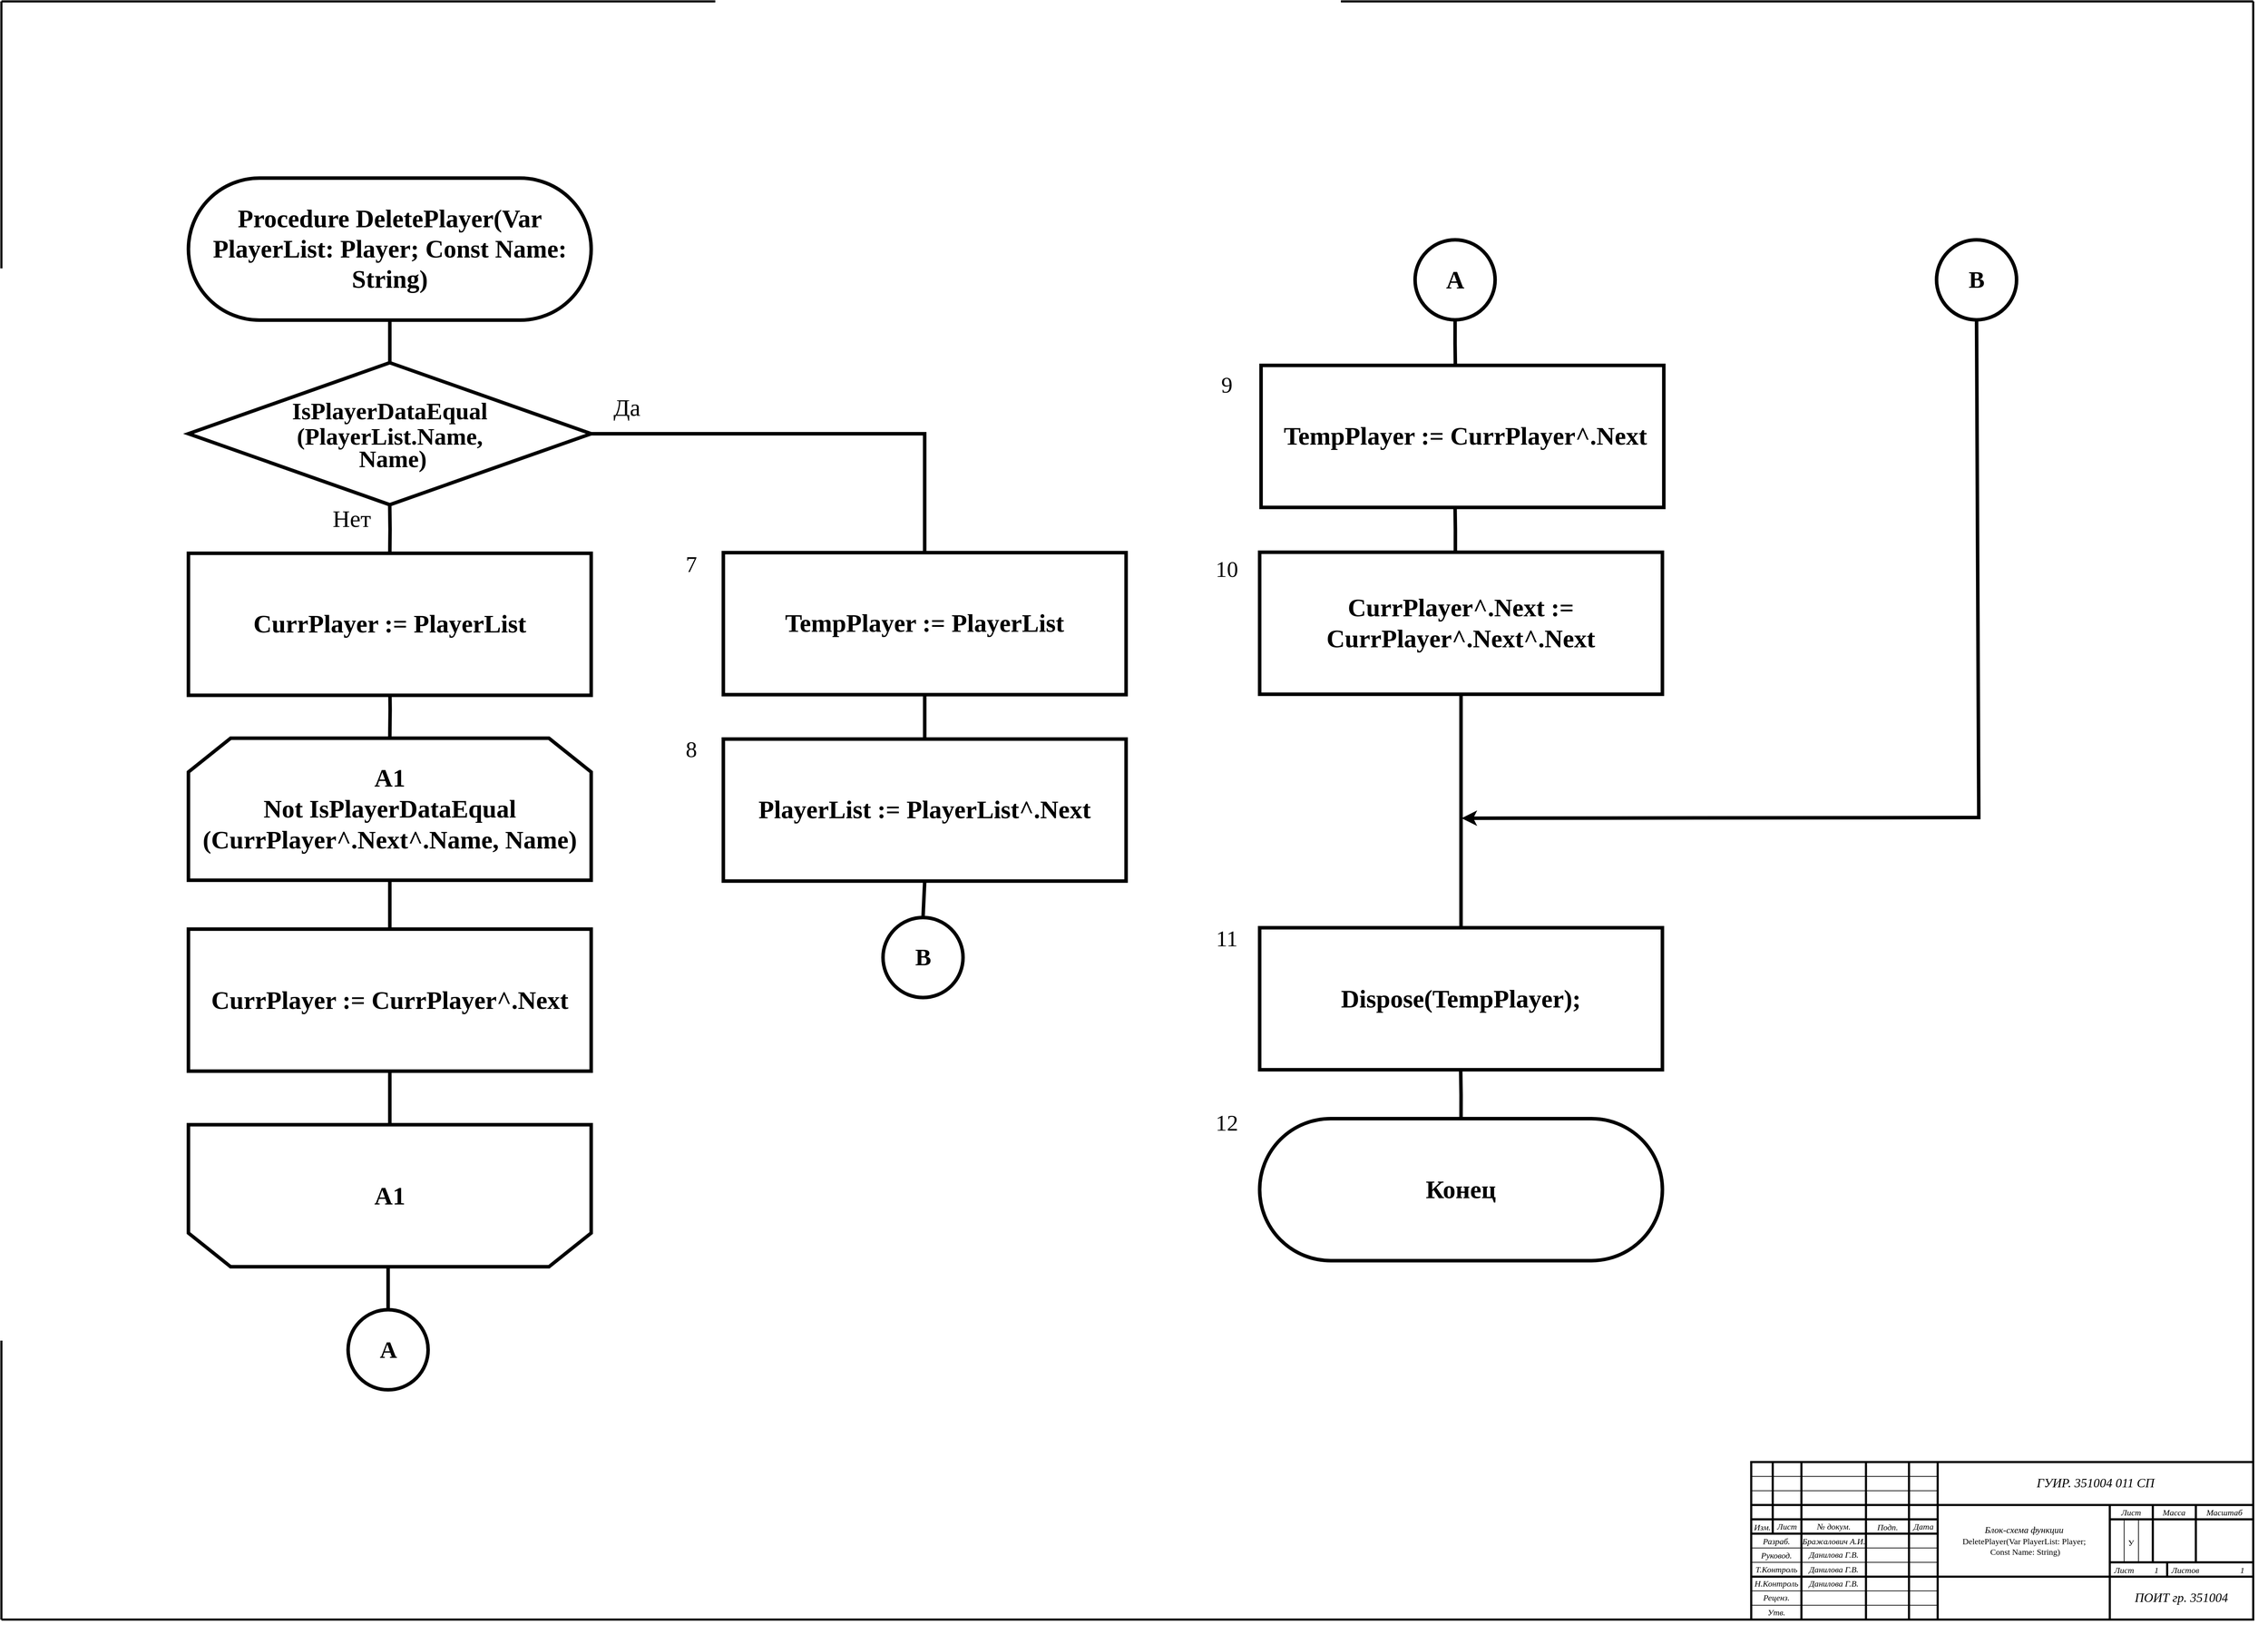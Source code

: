 <mxfile version="24.4.6" type="device">
  <diagram name="Page-1" id="_7wc2hn2l1cC7vxb_yL7">
    <mxGraphModel dx="6105" dy="3795" grid="1" gridSize="10" guides="1" tooltips="1" connect="1" arrows="1" fold="1" page="1" pageScale="1" pageWidth="3300" pageHeight="2339" math="0" shadow="0">
      <root>
        <mxCell id="0" />
        <mxCell id="1" parent="0" />
        <mxCell id="1V5wYzrh-6T4w1mGHjvV-59" value="" style="group" parent="1" vertex="1" connectable="0">
          <mxGeometry x="70" y="20" width="3219.771" height="2319.294" as="geometry" />
        </mxCell>
        <mxCell id="1V5wYzrh-6T4w1mGHjvV-1" value="" style="group;fontSize=14;strokeWidth=3;strokeColor=default;" parent="1V5wYzrh-6T4w1mGHjvV-59" vertex="1" connectable="0">
          <mxGeometry x="2486.624" y="2076.106" width="713.376" height="223.894" as="geometry" />
        </mxCell>
        <mxCell id="1V5wYzrh-6T4w1mGHjvV-2" style="vsdxID=8;edgeStyle=none;startArrow=none;endArrow=none;startSize=5;endSize=5;strokeColor=#000000;spacingTop=0;spacingBottom=0;spacingLeft=0;spacingRight=0;verticalAlign=middle;html=1;labelBackgroundColor=#ffffff;rounded=0;fontSize=14;" parent="1V5wYzrh-6T4w1mGHjvV-1" edge="1">
          <mxGeometry relative="1" as="geometry">
            <mxPoint as="offset" />
            <Array as="points" />
            <mxPoint as="sourcePoint" />
            <mxPoint x="713.376" as="targetPoint" />
          </mxGeometry>
        </mxCell>
        <mxCell id="1V5wYzrh-6T4w1mGHjvV-3" style="vsdxID=6;edgeStyle=none;startArrow=none;endArrow=none;startSize=5;endSize=5;strokeColor=#000000;spacingTop=0;spacingBottom=0;spacingLeft=0;spacingRight=0;verticalAlign=middle;html=1;labelBackgroundColor=#ffffff;rounded=0;fontSize=14;" parent="1V5wYzrh-6T4w1mGHjvV-1" edge="1">
          <mxGeometry relative="1" as="geometry">
            <mxPoint x="10" as="offset" />
            <Array as="points" />
            <mxPoint y="223.894" as="sourcePoint" />
            <mxPoint as="targetPoint" />
          </mxGeometry>
        </mxCell>
        <mxCell id="1V5wYzrh-6T4w1mGHjvV-4" value="&lt;p style=&quot;margin: 0px; text-indent: 0px; direction: ltr;&quot;&gt;&lt;font style=&quot;font-family: &amp;quot;times new roman&amp;quot;; color: rgb(0, 0, 0); direction: ltr; letter-spacing: 0px; line-height: 140%; opacity: 1; font-size: 12px;&quot;&gt;&lt;i style=&quot;&quot;&gt;Разраб.&lt;/i&gt;&lt;/font&gt;&lt;font style=&quot;font-size: 14px; font-family: &amp;quot;times new roman&amp;quot;; color: rgb(0, 0, 0); direction: ltr; letter-spacing: 0px; line-height: 140%; opacity: 1;&quot;&gt;&lt;br style=&quot;font-size: 14px;&quot;&gt;&lt;/font&gt;&lt;/p&gt;" style="verticalAlign=middle;align=center;vsdxID=41;fillColor=none;gradientColor=none;shape=stencil(nZBLDoAgDERP0z3SIyjew0SURgSD+Lu9kMZoXLhwN9O+tukAlrNpJg1SzDH4QW/URgNYgZTkjA4UkwJUgGXng+6DX1zLfmoymdXo17xh5zmRJ6Q42BWCfc2oJfdAr+Yv+AP9Cb7OJ3H/2JG1HNGz/84klThPVCc=);strokeColor=none;labelBackgroundColor=none;rounded=0;html=1;whiteSpace=wrap;fontSize=14;" parent="1V5wYzrh-6T4w1mGHjvV-1" vertex="1">
          <mxGeometry y="101.77" width="71.338" height="20.354" as="geometry" />
        </mxCell>
        <mxCell id="1V5wYzrh-6T4w1mGHjvV-5" value="&lt;p style=&quot;margin: 0px; text-indent: 0px; direction: ltr;&quot;&gt;&lt;font style=&quot;font-family: &amp;quot;times new roman&amp;quot;; color: rgb(0, 0, 0); direction: ltr; letter-spacing: 0px; line-height: 140%; opacity: 1; font-size: 12px;&quot;&gt;&lt;i style=&quot;&quot;&gt;Подп.&lt;/i&gt;&lt;/font&gt;&lt;font style=&quot;font-size: 14px; font-family: &amp;quot;times new roman&amp;quot;; color: rgb(0, 0, 0); direction: ltr; letter-spacing: 0px; line-height: 140%; opacity: 1;&quot;&gt;&lt;br style=&quot;font-size: 14px;&quot;&gt;&lt;/font&gt;&lt;/p&gt;" style="verticalAlign=middle;align=center;vsdxID=45;fillColor=none;gradientColor=none;shape=stencil(nZBLDoAgDERP0z3SIyjew0SURgSD+Lu9kMZoXLhwN9O+tukAlrNpJg1SzDH4QW/URgNYgZTkjA4UkwJUgGXng+6DX1zLfmoymdXo17xh5zmRJ6Q42BWCfc2oJfdAr+Yv+AP9Cb7OJ3H/2JG1HNGz/84klThPVCc=);strokeColor=none;labelBackgroundColor=none;rounded=0;html=1;whiteSpace=wrap;fontSize=14;" parent="1V5wYzrh-6T4w1mGHjvV-1" vertex="1">
          <mxGeometry x="163.057" y="81.416" width="61.146" height="20.354" as="geometry" />
        </mxCell>
        <mxCell id="1V5wYzrh-6T4w1mGHjvV-6" value="&lt;p style=&quot;margin: 0px; text-indent: 0px; direction: ltr;&quot;&gt;&lt;font style=&quot;font-family: &amp;quot;times new roman&amp;quot;; color: rgb(0, 0, 0); direction: ltr; letter-spacing: 0px; line-height: 140%; opacity: 1; font-size: 12px;&quot;&gt;&lt;i style=&quot;&quot;&gt;Лист&lt;/i&gt;&lt;/font&gt;&lt;font style=&quot;font-size: 14px; font-family: &amp;quot;times new roman&amp;quot;; color: rgb(0, 0, 0); direction: ltr; letter-spacing: 0px; line-height: 140%; opacity: 1;&quot;&gt;&lt;br style=&quot;font-size: 14px;&quot;&gt;&lt;/font&gt;&lt;/p&gt;" style="verticalAlign=middle;align=center;vsdxID=46;fillColor=none;gradientColor=none;shape=stencil(nZBLDoAgDERP0z3SIyjew0SURgSD+Lu9kMZoXLhwN9O+tukAlrNpJg1SzDH4QW/URgNYgZTkjA4UkwJUgGXng+6DX1zLfmoymdXo17xh5zmRJ6Q42BWCfc2oJfdAr+Yv+AP9Cb7OJ3H/2JG1HNGz/84klThPVCc=);strokeColor=none;labelBackgroundColor=none;rounded=0;html=1;whiteSpace=wrap;fontSize=14;" parent="1V5wYzrh-6T4w1mGHjvV-1" vertex="1">
          <mxGeometry x="509.554" y="61.062" width="61.146" height="20.354" as="geometry" />
        </mxCell>
        <mxCell id="1V5wYzrh-6T4w1mGHjvV-7" style="vsdxID=48;edgeStyle=none;startArrow=none;endArrow=none;startSize=5;endSize=5;strokeColor=#000000;spacingTop=0;spacingBottom=0;spacingLeft=0;spacingRight=0;verticalAlign=middle;html=1;labelBackgroundColor=#ffffff;rounded=0;fontSize=14;strokeWidth=3;" parent="1V5wYzrh-6T4w1mGHjvV-1" edge="1">
          <mxGeometry relative="1" as="geometry">
            <mxPoint x="10" as="offset" />
            <Array as="points">
              <mxPoint x="591.083" y="152.655" />
            </Array>
            <mxPoint x="591.083" y="162.832" as="sourcePoint" />
            <mxPoint x="591.083" y="142.478" as="targetPoint" />
          </mxGeometry>
        </mxCell>
        <mxCell id="1V5wYzrh-6T4w1mGHjvV-8" value="&lt;p style=&quot;margin: 0px; text-indent: 0px; direction: ltr;&quot;&gt;&lt;font style=&quot;font-family: &amp;quot;times new roman&amp;quot;; color: rgb(0, 0, 0); direction: ltr; letter-spacing: 0px; line-height: 140%; opacity: 1;&quot;&gt;&lt;i style=&quot;&quot;&gt;&lt;font style=&quot;font-size: 18px;&quot;&gt;ГУИР. 351004 011 СП&lt;/font&gt;&lt;/i&gt;&lt;br style=&quot;font-size: 14px&quot;&gt;&lt;/font&gt;&lt;/p&gt;" style="verticalAlign=middle;align=center;vsdxID=50;fillColor=none;gradientColor=none;shape=stencil(nZBLDoAgDERP0z3SIyjew0SURgSD+Lu9kMZoXLhwN9O+tukAlrNpJg1SzDH4QW/URgNYgZTkjA4UkwJUgGXng+6DX1zLfmoymdXo17xh5zmRJ6Q42BWCfc2oJfdAr+Yv+AP9Cb7OJ3H/2JG1HNGz/84klThPVCc=);strokeColor=none;labelBackgroundColor=none;rounded=0;html=1;whiteSpace=wrap;fontSize=14;" parent="1V5wYzrh-6T4w1mGHjvV-1" vertex="1">
          <mxGeometry x="264.968" width="448.408" height="61.062" as="geometry" />
        </mxCell>
        <mxCell id="1V5wYzrh-6T4w1mGHjvV-9" value="&lt;p style=&quot;margin: 0px; text-indent: 0px; direction: ltr; font-size: 13px;&quot;&gt;&lt;font face=&quot;times new roman, serif&quot; style=&quot;color: rgb(0, 0, 0); direction: ltr; letter-spacing: 0px; line-height: 120%; opacity: 1; font-size: 13px;&quot;&gt;&lt;i style=&quot;&quot;&gt;Блок-схема функции&lt;/i&gt;&lt;/font&gt;&lt;/p&gt;&lt;p style=&quot;margin: 0px; text-indent: 0px; direction: ltr; font-size: 13px;&quot;&gt;&lt;span style=&quot;background-color: initial; font-family: &amp;quot;Times New Roman&amp;quot;; font-size: 12px;&quot;&gt;DeletePlayer(Var PlayerList: Player;&lt;/span&gt;&lt;/p&gt;&lt;p style=&quot;margin: 0px; text-indent: 0px; direction: ltr; font-size: 13px;&quot;&gt;&lt;span style=&quot;background-color: initial; font-family: &amp;quot;Times New Roman&amp;quot;; font-size: 12px;&quot;&gt;&amp;nbsp;Const Name: String)&lt;/span&gt;&lt;/p&gt;" style="verticalAlign=middle;align=center;vsdxID=51;fillColor=none;gradientColor=none;shape=stencil(nZBLDoAgDERP0z3SIyjew0SURgSD+Lu9kMZoXLhwN9O+tukAlrNpJg1SzDH4QW/URgNYgZTkjA4UkwJUgGXng+6DX1zLfmoymdXo17xh5zmRJ6Q42BWCfc2oJfdAr+Yv+AP9Cb7OJ3H/2JG1HNGz/84klThPVCc=);strokeColor=none;labelBackgroundColor=none;rounded=0;html=1;whiteSpace=wrap;fontSize=14;fontStyle=0" parent="1V5wYzrh-6T4w1mGHjvV-1" vertex="1">
          <mxGeometry x="264.968" y="61.062" width="244.586" height="101.77" as="geometry" />
        </mxCell>
        <mxCell id="1V5wYzrh-6T4w1mGHjvV-10" style="vsdxID=1;edgeStyle=none;startArrow=none;endArrow=none;startSize=5;endSize=5;strokeColor=#000000;spacingTop=0;spacingBottom=0;spacingLeft=0;spacingRight=0;verticalAlign=middle;html=1;labelBackgroundColor=#ffffff;rounded=0;fontSize=14;strokeWidth=3;" parent="1V5wYzrh-6T4w1mGHjvV-1" edge="1">
          <mxGeometry relative="1" as="geometry">
            <mxPoint x="10" as="offset" />
            <Array as="points" />
            <mxPoint x="509.554" y="223.894" as="sourcePoint" />
            <mxPoint x="509.554" y="61.062" as="targetPoint" />
          </mxGeometry>
        </mxCell>
        <mxCell id="1V5wYzrh-6T4w1mGHjvV-11" style="vsdxID=4;edgeStyle=none;startArrow=none;endArrow=none;startSize=5;endSize=5;strokeColor=#000000;spacingTop=0;spacingBottom=0;spacingLeft=0;spacingRight=0;verticalAlign=middle;html=1;labelBackgroundColor=#ffffff;rounded=0;fontSize=14;strokeWidth=3;" parent="1V5wYzrh-6T4w1mGHjvV-1" edge="1">
          <mxGeometry relative="1" as="geometry">
            <mxPoint x="10" as="offset" />
            <Array as="points" />
            <mxPoint x="264.968" y="223.894" as="sourcePoint" />
            <mxPoint x="264.968" as="targetPoint" />
          </mxGeometry>
        </mxCell>
        <mxCell id="1V5wYzrh-6T4w1mGHjvV-12" style="vsdxID=11;edgeStyle=none;startArrow=none;endArrow=none;startSize=5;endSize=5;strokeColor=#000000;spacingTop=0;spacingBottom=0;spacingLeft=0;spacingRight=0;verticalAlign=middle;html=1;labelBackgroundColor=#ffffff;rounded=0;fontSize=14;strokeWidth=3;" parent="1V5wYzrh-6T4w1mGHjvV-1" edge="1">
          <mxGeometry relative="1" as="geometry">
            <Array as="points" />
            <mxPoint x="713.376" y="61.062" as="sourcePoint" />
            <mxPoint y="61.062" as="targetPoint" />
          </mxGeometry>
        </mxCell>
        <mxCell id="1V5wYzrh-6T4w1mGHjvV-13" style="vsdxID=12;edgeStyle=none;startArrow=none;endArrow=none;startSize=5;endSize=5;strokeColor=#000000;spacingTop=0;spacingBottom=0;spacingLeft=0;spacingRight=0;verticalAlign=middle;html=1;labelBackgroundColor=#ffffff;rounded=0;fontSize=14;strokeWidth=3;" parent="1V5wYzrh-6T4w1mGHjvV-1" edge="1">
          <mxGeometry relative="1" as="geometry">
            <Array as="points" />
            <mxPoint x="713.376" y="162.832" as="sourcePoint" />
            <mxPoint y="162.832" as="targetPoint" />
          </mxGeometry>
        </mxCell>
        <mxCell id="1V5wYzrh-6T4w1mGHjvV-14" style="vsdxID=13;edgeStyle=none;startArrow=none;endArrow=none;startSize=5;endSize=5;strokeColor=#000000;spacingTop=0;spacingBottom=0;spacingLeft=0;spacingRight=0;verticalAlign=middle;html=1;labelBackgroundColor=#ffffff;rounded=0;fontSize=14;strokeWidth=1;" parent="1V5wYzrh-6T4w1mGHjvV-1" edge="1">
          <mxGeometry relative="1" as="geometry">
            <Array as="points" />
            <mxPoint x="264.968" y="203.54" as="sourcePoint" />
            <mxPoint y="203.54" as="targetPoint" />
          </mxGeometry>
        </mxCell>
        <mxCell id="1V5wYzrh-6T4w1mGHjvV-15" style="vsdxID=22;edgeStyle=none;startArrow=none;endArrow=none;startSize=5;endSize=5;strokeColor=#000000;spacingTop=0;spacingBottom=0;spacingLeft=0;spacingRight=0;verticalAlign=middle;html=1;labelBackgroundColor=#ffffff;rounded=0;fontSize=14;strokeWidth=1;" parent="1V5wYzrh-6T4w1mGHjvV-1" edge="1">
          <mxGeometry relative="1" as="geometry">
            <Array as="points" />
            <mxPoint x="264.968" y="183.186" as="sourcePoint" />
            <mxPoint y="183.186" as="targetPoint" />
          </mxGeometry>
        </mxCell>
        <mxCell id="1V5wYzrh-6T4w1mGHjvV-16" style="vsdxID=23;edgeStyle=none;startArrow=none;endArrow=none;startSize=5;endSize=5;strokeColor=#000000;spacingTop=0;spacingBottom=0;spacingLeft=0;spacingRight=0;verticalAlign=middle;html=1;labelBackgroundColor=#ffffff;rounded=0;fontSize=14;strokeWidth=1;" parent="1V5wYzrh-6T4w1mGHjvV-1" edge="1">
          <mxGeometry relative="1" as="geometry">
            <Array as="points" />
            <mxPoint x="264.968" y="142.478" as="sourcePoint" />
            <mxPoint y="142.478" as="targetPoint" />
          </mxGeometry>
        </mxCell>
        <mxCell id="1V5wYzrh-6T4w1mGHjvV-17" style="vsdxID=24;edgeStyle=none;startArrow=none;endArrow=none;startSize=5;endSize=5;strokeColor=#000000;spacingTop=0;spacingBottom=0;spacingLeft=0;spacingRight=0;verticalAlign=middle;html=1;labelBackgroundColor=#ffffff;rounded=0;fontSize=14;strokeWidth=1;" parent="1V5wYzrh-6T4w1mGHjvV-1" edge="1">
          <mxGeometry relative="1" as="geometry">
            <Array as="points" />
            <mxPoint x="264.968" y="122.124" as="sourcePoint" />
            <mxPoint y="122.124" as="targetPoint" />
          </mxGeometry>
        </mxCell>
        <mxCell id="1V5wYzrh-6T4w1mGHjvV-18" style="vsdxID=25;edgeStyle=none;startArrow=none;endArrow=none;startSize=5;endSize=5;strokeColor=#000000;spacingTop=0;spacingBottom=0;spacingLeft=0;spacingRight=0;verticalAlign=middle;html=1;labelBackgroundColor=#ffffff;rounded=0;fontSize=14;strokeWidth=3;" parent="1V5wYzrh-6T4w1mGHjvV-1" edge="1">
          <mxGeometry relative="1" as="geometry">
            <Array as="points" />
            <mxPoint x="264.968" y="101.77" as="sourcePoint" />
            <mxPoint y="101.77" as="targetPoint" />
          </mxGeometry>
        </mxCell>
        <mxCell id="1V5wYzrh-6T4w1mGHjvV-19" style="vsdxID=26;edgeStyle=none;startArrow=none;endArrow=none;startSize=5;endSize=5;strokeColor=#000000;spacingTop=0;spacingBottom=0;spacingLeft=0;spacingRight=0;verticalAlign=middle;html=1;labelBackgroundColor=#ffffff;rounded=0;fontSize=14;strokeWidth=3;" parent="1V5wYzrh-6T4w1mGHjvV-1" edge="1">
          <mxGeometry relative="1" as="geometry">
            <Array as="points" />
            <mxPoint x="264.968" y="81.416" as="sourcePoint" />
            <mxPoint y="81.416" as="targetPoint" />
          </mxGeometry>
        </mxCell>
        <mxCell id="1V5wYzrh-6T4w1mGHjvV-20" style="vsdxID=27;edgeStyle=none;startArrow=none;endArrow=none;startSize=5;endSize=5;strokeColor=#000000;spacingTop=0;spacingBottom=0;spacingLeft=0;spacingRight=0;verticalAlign=middle;html=1;labelBackgroundColor=#ffffff;rounded=0;fontSize=14;strokeWidth=1;" parent="1V5wYzrh-6T4w1mGHjvV-1" edge="1">
          <mxGeometry relative="1" as="geometry">
            <Array as="points" />
            <mxPoint x="264.968" y="40.708" as="sourcePoint" />
            <mxPoint y="40.708" as="targetPoint" />
          </mxGeometry>
        </mxCell>
        <mxCell id="1V5wYzrh-6T4w1mGHjvV-21" style="vsdxID=28;edgeStyle=none;startArrow=none;endArrow=none;startSize=5;endSize=5;strokeColor=#000000;spacingTop=0;spacingBottom=0;spacingLeft=0;spacingRight=0;verticalAlign=middle;html=1;labelBackgroundColor=#ffffff;rounded=0;fontSize=14;strokeWidth=1;" parent="1V5wYzrh-6T4w1mGHjvV-1" edge="1">
          <mxGeometry relative="1" as="geometry">
            <Array as="points" />
            <mxPoint x="264.968" y="20.354" as="sourcePoint" />
            <mxPoint y="20.354" as="targetPoint" />
          </mxGeometry>
        </mxCell>
        <mxCell id="1V5wYzrh-6T4w1mGHjvV-22" style="vsdxID=29;edgeStyle=none;startArrow=none;endArrow=none;startSize=5;endSize=5;strokeColor=#000000;spacingTop=0;spacingBottom=0;spacingLeft=0;spacingRight=0;verticalAlign=middle;html=1;labelBackgroundColor=#ffffff;rounded=0;fontSize=14;strokeWidth=3;" parent="1V5wYzrh-6T4w1mGHjvV-1" edge="1">
          <mxGeometry relative="1" as="geometry">
            <Array as="points" />
            <mxPoint x="713.376" y="142.478" as="sourcePoint" />
            <mxPoint x="509.554" y="142.478" as="targetPoint" />
          </mxGeometry>
        </mxCell>
        <mxCell id="1V5wYzrh-6T4w1mGHjvV-23" style="vsdxID=30;edgeStyle=none;startArrow=none;endArrow=none;startSize=5;endSize=5;strokeColor=#000000;spacingTop=0;spacingBottom=0;spacingLeft=0;spacingRight=0;verticalAlign=middle;html=1;labelBackgroundColor=#ffffff;rounded=0;fontSize=14;strokeWidth=3;" parent="1V5wYzrh-6T4w1mGHjvV-1" edge="1">
          <mxGeometry relative="1" as="geometry">
            <Array as="points" />
            <mxPoint x="713.376" y="81.416" as="sourcePoint" />
            <mxPoint x="509.554" y="81.416" as="targetPoint" />
          </mxGeometry>
        </mxCell>
        <mxCell id="1V5wYzrh-6T4w1mGHjvV-24" style="vsdxID=31;edgeStyle=none;startArrow=none;endArrow=none;startSize=5;endSize=5;strokeColor=#000000;spacingTop=0;spacingBottom=0;spacingLeft=0;spacingRight=0;verticalAlign=middle;html=1;labelBackgroundColor=#ffffff;rounded=0;fontSize=14;strokeWidth=3;" parent="1V5wYzrh-6T4w1mGHjvV-1" edge="1">
          <mxGeometry relative="1" as="geometry">
            <mxPoint x="10" as="offset" />
            <Array as="points" />
            <mxPoint x="224.204" y="223.894" as="sourcePoint" />
            <mxPoint x="224.204" as="targetPoint" />
          </mxGeometry>
        </mxCell>
        <mxCell id="1V5wYzrh-6T4w1mGHjvV-25" style="vsdxID=33;edgeStyle=none;startArrow=none;endArrow=none;startSize=5;endSize=5;strokeColor=#000000;spacingTop=0;spacingBottom=0;spacingLeft=0;spacingRight=0;verticalAlign=middle;html=1;labelBackgroundColor=#ffffff;rounded=0;fontSize=14;strokeWidth=3;" parent="1V5wYzrh-6T4w1mGHjvV-1" edge="1">
          <mxGeometry relative="1" as="geometry">
            <mxPoint x="10" as="offset" />
            <Array as="points" />
            <mxPoint x="163.057" y="223.894" as="sourcePoint" />
            <mxPoint x="163.057" as="targetPoint" />
          </mxGeometry>
        </mxCell>
        <mxCell id="1V5wYzrh-6T4w1mGHjvV-26" style="vsdxID=34;edgeStyle=none;startArrow=none;endArrow=none;startSize=5;endSize=5;strokeColor=#000000;spacingTop=0;spacingBottom=0;spacingLeft=0;spacingRight=0;verticalAlign=middle;html=1;labelBackgroundColor=#ffffff;rounded=0;fontSize=14;strokeWidth=3;" parent="1V5wYzrh-6T4w1mGHjvV-1" edge="1">
          <mxGeometry relative="1" as="geometry">
            <mxPoint x="10" as="offset" />
            <Array as="points" />
            <mxPoint x="71.338" y="223.894" as="sourcePoint" />
            <mxPoint x="71.338" as="targetPoint" />
          </mxGeometry>
        </mxCell>
        <mxCell id="1V5wYzrh-6T4w1mGHjvV-27" style="vsdxID=35;edgeStyle=none;startArrow=none;endArrow=none;startSize=5;endSize=5;strokeColor=#000000;spacingTop=0;spacingBottom=0;spacingLeft=0;spacingRight=0;verticalAlign=middle;html=1;labelBackgroundColor=#ffffff;rounded=0;fontSize=14;strokeWidth=3;" parent="1V5wYzrh-6T4w1mGHjvV-1" edge="1">
          <mxGeometry relative="1" as="geometry">
            <mxPoint x="10" as="offset" />
            <Array as="points" />
            <mxPoint x="30.573" y="101.77" as="sourcePoint" />
            <mxPoint x="30.573" as="targetPoint" />
          </mxGeometry>
        </mxCell>
        <mxCell id="1V5wYzrh-6T4w1mGHjvV-28" style="vsdxID=36;edgeStyle=none;startArrow=none;endArrow=none;startSize=5;endSize=5;strokeColor=#000000;spacingTop=0;spacingBottom=0;spacingLeft=0;spacingRight=0;verticalAlign=middle;html=1;labelBackgroundColor=#ffffff;rounded=0;fontSize=14;strokeWidth=3;" parent="1V5wYzrh-6T4w1mGHjvV-1" edge="1">
          <mxGeometry relative="1" as="geometry">
            <mxPoint x="10" as="offset" />
            <Array as="points" />
            <mxPoint x="570.701" y="142.478" as="sourcePoint" />
            <mxPoint x="570.701" y="61.062" as="targetPoint" />
          </mxGeometry>
        </mxCell>
        <mxCell id="1V5wYzrh-6T4w1mGHjvV-29" style="vsdxID=38;edgeStyle=none;startArrow=none;endArrow=none;startSize=5;endSize=5;strokeColor=#000000;spacingTop=0;spacingBottom=0;spacingLeft=0;spacingRight=0;verticalAlign=middle;html=1;labelBackgroundColor=#ffffff;rounded=0;fontSize=14;strokeWidth=3;" parent="1V5wYzrh-6T4w1mGHjvV-1" edge="1">
          <mxGeometry relative="1" as="geometry">
            <mxPoint x="10" as="offset" />
            <Array as="points" />
            <mxPoint x="631.847" y="142.478" as="sourcePoint" />
            <mxPoint x="631.847" y="61.062" as="targetPoint" />
          </mxGeometry>
        </mxCell>
        <mxCell id="1V5wYzrh-6T4w1mGHjvV-30" style="vsdxID=39;edgeStyle=none;startArrow=none;endArrow=none;startSize=5;endSize=5;strokeColor=#000000;spacingTop=0;spacingBottom=0;spacingLeft=0;spacingRight=0;verticalAlign=middle;html=1;labelBackgroundColor=#ffffff;rounded=0;fontSize=14;" parent="1V5wYzrh-6T4w1mGHjvV-1" edge="1">
          <mxGeometry relative="1" as="geometry">
            <mxPoint x="10" as="offset" />
            <Array as="points" />
            <mxPoint x="529.936" y="142.478" as="sourcePoint" />
            <mxPoint x="529.936" y="81.416" as="targetPoint" />
          </mxGeometry>
        </mxCell>
        <mxCell id="1V5wYzrh-6T4w1mGHjvV-31" style="vsdxID=40;edgeStyle=none;startArrow=none;endArrow=none;startSize=5;endSize=5;strokeColor=#000000;spacingTop=0;spacingBottom=0;spacingLeft=0;spacingRight=0;verticalAlign=middle;html=1;labelBackgroundColor=#ffffff;rounded=0;fontSize=14;" parent="1V5wYzrh-6T4w1mGHjvV-1" edge="1">
          <mxGeometry relative="1" as="geometry">
            <mxPoint x="10" as="offset" />
            <Array as="points" />
            <mxPoint x="550.318" y="142.478" as="sourcePoint" />
            <mxPoint x="550.318" y="81.416" as="targetPoint" />
          </mxGeometry>
        </mxCell>
        <mxCell id="1V5wYzrh-6T4w1mGHjvV-32" value="&lt;p style=&quot;margin: 0px; text-indent: 0px; direction: ltr;&quot;&gt;&lt;font style=&quot;font-family: &amp;quot;times new roman&amp;quot;; color: rgb(0, 0, 0); direction: ltr; letter-spacing: 0px; line-height: 140%; opacity: 1; font-size: 12px;&quot;&gt;&lt;i style=&quot;&quot;&gt;Лист&lt;/i&gt;&lt;/font&gt;&lt;font style=&quot;font-size: 14px; font-family: &amp;quot;times new roman&amp;quot;; color: rgb(0, 0, 0); direction: ltr; letter-spacing: 0px; line-height: 140%; opacity: 1;&quot;&gt;&lt;br style=&quot;font-size: 14px;&quot;&gt;&lt;/font&gt;&lt;/p&gt;" style="verticalAlign=middle;align=center;vsdxID=47;fillColor=none;gradientColor=none;shape=stencil(nZBLDoAgDERP0z3SIyjew0SURgSD+Lu9kMZoXLhwN9O+tukAlrNpJg1SzDH4QW/URgNYgZTkjA4UkwJUgGXng+6DX1zLfmoymdXo17xh5zmRJ6Q42BWCfc2oJfdAr+Yv+AP9Cb7OJ3H/2JG1HNGz/84klThPVCc=);strokeColor=none;labelBackgroundColor=none;rounded=0;html=1;whiteSpace=wrap;fontSize=14;" parent="1V5wYzrh-6T4w1mGHjvV-1" vertex="1">
          <mxGeometry x="509.554" y="142.478" width="40.764" height="20.354" as="geometry" />
        </mxCell>
        <mxCell id="1V5wYzrh-6T4w1mGHjvV-33" value="&lt;p style=&quot;margin: 0px; text-indent: 0px; direction: ltr;&quot;&gt;&lt;font style=&quot;font-family: &amp;quot;times new roman&amp;quot;; color: rgb(0, 0, 0); direction: ltr; letter-spacing: 0px; line-height: 140%; opacity: 1; font-size: 12px;&quot;&gt;&lt;i style=&quot;&quot;&gt;Листов&lt;/i&gt;&lt;/font&gt;&lt;font style=&quot;font-size: 14px; font-family: &amp;quot;times new roman&amp;quot;; color: rgb(0, 0, 0); direction: ltr; letter-spacing: 0px; line-height: 140%; opacity: 1;&quot;&gt;&lt;br style=&quot;font-size: 14px;&quot;&gt;&lt;/font&gt;&lt;/p&gt;" style="verticalAlign=middle;align=center;vsdxID=47;fillColor=none;gradientColor=none;shape=stencil(nZBLDoAgDERP0z3SIyjew0SURgSD+Lu9kMZoXLhwN9O+tukAlrNpJg1SzDH4QW/URgNYgZTkjA4UkwJUgGXng+6DX1zLfmoymdXo17xh5zmRJ6Q42BWCfc2oJfdAr+Yv+AP9Cb7OJ3H/2JG1HNGz/84klThPVCc=);strokeColor=none;labelBackgroundColor=none;rounded=0;html=1;whiteSpace=wrap;fontSize=14;" parent="1V5wYzrh-6T4w1mGHjvV-1" vertex="1">
          <mxGeometry x="591.083" y="142.478" width="50.955" height="20.354" as="geometry" />
        </mxCell>
        <mxCell id="1V5wYzrh-6T4w1mGHjvV-34" value="&lt;p style=&quot;margin: 0px; text-indent: 0px; direction: ltr;&quot;&gt;&lt;font style=&quot;font-family: &amp;quot;times new roman&amp;quot;; color: rgb(0, 0, 0); direction: ltr; letter-spacing: 0px; line-height: 140%; opacity: 1; font-size: 12px;&quot;&gt;&lt;i style=&quot;&quot;&gt;1&lt;/i&gt;&lt;/font&gt;&lt;font style=&quot;font-size: 14px; font-family: &amp;quot;times new roman&amp;quot;; color: rgb(0, 0, 0); direction: ltr; letter-spacing: 0px; line-height: 140%; opacity: 1;&quot;&gt;&lt;br style=&quot;font-size: 14px;&quot;&gt;&lt;/font&gt;&lt;/p&gt;" style="verticalAlign=middle;align=center;vsdxID=47;fillColor=none;gradientColor=none;shape=stencil(nZBLDoAgDERP0z3SIyjew0SURgSD+Lu9kMZoXLhwN9O+tukAlrNpJg1SzDH4QW/URgNYgZTkjA4UkwJUgGXng+6DX1zLfmoymdXo17xh5zmRJ6Q42BWCfc2oJfdAr+Yv+AP9Cb7OJ3H/2JG1HNGz/84klThPVCc=);strokeColor=none;labelBackgroundColor=none;rounded=0;html=1;whiteSpace=wrap;fontSize=14;" parent="1V5wYzrh-6T4w1mGHjvV-1" vertex="1">
          <mxGeometry x="682.803" y="142.478" width="30.573" height="20.354" as="geometry" />
        </mxCell>
        <mxCell id="1V5wYzrh-6T4w1mGHjvV-35" value="&lt;p style=&quot;margin: 0px; text-indent: 0px; direction: ltr;&quot;&gt;&lt;font style=&quot;font-family: &amp;quot;times new roman&amp;quot;; color: rgb(0, 0, 0); direction: ltr; letter-spacing: 0px; line-height: 140%; opacity: 1; font-size: 12px;&quot;&gt;&lt;i style=&quot;&quot;&gt;1&lt;/i&gt;&lt;/font&gt;&lt;font style=&quot;font-size: 14px; font-family: &amp;quot;times new roman&amp;quot;; color: rgb(0, 0, 0); direction: ltr; letter-spacing: 0px; line-height: 140%; opacity: 1;&quot;&gt;&lt;br style=&quot;font-size: 14px;&quot;&gt;&lt;/font&gt;&lt;/p&gt;" style="verticalAlign=middle;align=center;vsdxID=47;fillColor=none;gradientColor=none;shape=stencil(nZBLDoAgDERP0z3SIyjew0SURgSD+Lu9kMZoXLhwN9O+tukAlrNpJg1SzDH4QW/URgNYgZTkjA4UkwJUgGXng+6DX1zLfmoymdXo17xh5zmRJ6Q42BWCfc2oJfdAr+Yv+AP9Cb7OJ3H/2JG1HNGz/84klThPVCc=);strokeColor=none;labelBackgroundColor=none;rounded=0;html=1;whiteSpace=wrap;fontSize=14;" parent="1V5wYzrh-6T4w1mGHjvV-1" vertex="1">
          <mxGeometry x="560.51" y="142.478" width="30.573" height="20.354" as="geometry" />
        </mxCell>
        <mxCell id="1V5wYzrh-6T4w1mGHjvV-36" value="&lt;p style=&quot;margin: 0px; text-indent: 0px; direction: ltr;&quot;&gt;&lt;font style=&quot;font-family: &amp;quot;times new roman&amp;quot;; color: rgb(0, 0, 0); direction: ltr; letter-spacing: 0px; line-height: 140%; opacity: 1; font-size: 12px;&quot;&gt;&lt;i style=&quot;&quot;&gt;Масса&lt;/i&gt;&lt;/font&gt;&lt;font style=&quot;font-size: 14px; font-family: &amp;quot;times new roman&amp;quot;; color: rgb(0, 0, 0); direction: ltr; letter-spacing: 0px; line-height: 140%; opacity: 1;&quot;&gt;&lt;br style=&quot;font-size: 14px;&quot;&gt;&lt;/font&gt;&lt;/p&gt;" style="verticalAlign=middle;align=center;vsdxID=46;fillColor=none;gradientColor=none;shape=stencil(nZBLDoAgDERP0z3SIyjew0SURgSD+Lu9kMZoXLhwN9O+tukAlrNpJg1SzDH4QW/URgNYgZTkjA4UkwJUgGXng+6DX1zLfmoymdXo17xh5zmRJ6Q42BWCfc2oJfdAr+Yv+AP9Cb7OJ3H/2JG1HNGz/84klThPVCc=);strokeColor=none;labelBackgroundColor=none;rounded=0;html=1;whiteSpace=wrap;fontSize=14;" parent="1V5wYzrh-6T4w1mGHjvV-1" vertex="1">
          <mxGeometry x="570.701" y="61.062" width="61.146" height="20.354" as="geometry" />
        </mxCell>
        <mxCell id="1V5wYzrh-6T4w1mGHjvV-37" value="&lt;p style=&quot;margin: 0px; text-indent: 0px; direction: ltr;&quot;&gt;&lt;font style=&quot;font-family: &amp;quot;times new roman&amp;quot;; color: rgb(0, 0, 0); direction: ltr; letter-spacing: 0px; line-height: 140%; opacity: 1; font-size: 12px;&quot;&gt;&lt;i style=&quot;&quot;&gt;Масштаб&lt;/i&gt;&lt;/font&gt;&lt;font style=&quot;font-size: 14px; font-family: &amp;quot;times new roman&amp;quot;; color: rgb(0, 0, 0); direction: ltr; letter-spacing: 0px; line-height: 140%; opacity: 1;&quot;&gt;&lt;br style=&quot;font-size: 14px;&quot;&gt;&lt;/font&gt;&lt;/p&gt;" style="verticalAlign=middle;align=center;vsdxID=46;fillColor=none;gradientColor=none;shape=stencil(nZBLDoAgDERP0z3SIyjew0SURgSD+Lu9kMZoXLhwN9O+tukAlrNpJg1SzDH4QW/URgNYgZTkjA4UkwJUgGXng+6DX1zLfmoymdXo17xh5zmRJ6Q42BWCfc2oJfdAr+Yv+AP9Cb7OJ3H/2JG1HNGz/84klThPVCc=);strokeColor=none;labelBackgroundColor=none;rounded=0;html=1;whiteSpace=wrap;fontSize=14;" parent="1V5wYzrh-6T4w1mGHjvV-1" vertex="1">
          <mxGeometry x="631.847" y="61.062" width="81.529" height="20.354" as="geometry" />
        </mxCell>
        <mxCell id="1V5wYzrh-6T4w1mGHjvV-38" value="&lt;p style=&quot;margin: 0px; text-indent: 0px; direction: ltr;&quot;&gt;&lt;font style=&quot;font-family: &amp;quot;times new roman&amp;quot;; color: rgb(0, 0, 0); direction: ltr; letter-spacing: 0px; line-height: 140%; opacity: 1; font-size: 18px;&quot;&gt;&lt;i style=&quot;&quot;&gt;ПОИТ гр. 351004&lt;/i&gt;&lt;/font&gt;&lt;/p&gt;" style="verticalAlign=middle;align=center;vsdxID=49;fillColor=none;gradientColor=none;shape=stencil(nZBLDoAgDERP0z3SIyjew0SURgSD+Lu9kMZoXLhwN9O+tukAlrNpJg1SzDH4QW/URgNYgZTkjA4UkwJUgGXng+6DX1zLfmoymdXo17xh5zmRJ6Q42BWCfc2oJfdAr+Yv+AP9Cb7OJ3H/2JG1HNGz/84klThPVCc=);strokeColor=none;labelBackgroundColor=none;rounded=0;html=1;whiteSpace=wrap;fontSize=14;strokeWidth=3;" parent="1V5wYzrh-6T4w1mGHjvV-1" vertex="1">
          <mxGeometry x="509.554" y="162.832" width="203.822" height="61.062" as="geometry" />
        </mxCell>
        <mxCell id="1V5wYzrh-6T4w1mGHjvV-39" value="&lt;p style=&quot;margin: 0px; text-indent: 0px; direction: ltr;&quot;&gt;&lt;font style=&quot;font-family: &amp;quot;times new roman&amp;quot;; color: rgb(0, 0, 0); direction: ltr; letter-spacing: 0px; line-height: 140%; opacity: 1; font-size: 12px;&quot;&gt;&lt;i style=&quot;&quot;&gt;Изм.&lt;/i&gt;&lt;/font&gt;&lt;font style=&quot;font-size: 14px; font-family: &amp;quot;times new roman&amp;quot;; color: rgb(0, 0, 0); direction: ltr; letter-spacing: 0px; line-height: 140%; opacity: 1;&quot;&gt;&lt;br style=&quot;font-size: 14px;&quot;&gt;&lt;/font&gt;&lt;/p&gt;" style="verticalAlign=middle;align=center;vsdxID=45;fillColor=none;gradientColor=none;shape=stencil(nZBLDoAgDERP0z3SIyjew0SURgSD+Lu9kMZoXLhwN9O+tukAlrNpJg1SzDH4QW/URgNYgZTkjA4UkwJUgGXng+6DX1zLfmoymdXo17xh5zmRJ6Q42BWCfc2oJfdAr+Yv+AP9Cb7OJ3H/2JG1HNGz/84klThPVCc=);strokeColor=none;labelBackgroundColor=none;rounded=0;html=1;whiteSpace=wrap;fontSize=14;" parent="1V5wYzrh-6T4w1mGHjvV-1" vertex="1">
          <mxGeometry y="81.416" width="30.573" height="20.354" as="geometry" />
        </mxCell>
        <mxCell id="1V5wYzrh-6T4w1mGHjvV-40" value="&lt;p style=&quot;margin: 0px ; text-indent: 0px ; direction: ltr&quot;&gt;&lt;font face=&quot;Times New Roman&quot;&gt;&lt;span style=&quot;font-size: 12px;&quot;&gt;&lt;i&gt;Бражалович А.И.&lt;/i&gt;&lt;/span&gt;&lt;/font&gt;&lt;/p&gt;" style="verticalAlign=middle;align=center;vsdxID=41;fillColor=none;gradientColor=none;shape=stencil(nZBLDoAgDERP0z3SIyjew0SURgSD+Lu9kMZoXLhwN9O+tukAlrNpJg1SzDH4QW/URgNYgZTkjA4UkwJUgGXng+6DX1zLfmoymdXo17xh5zmRJ6Q42BWCfc2oJfdAr+Yv+AP9Cb7OJ3H/2JG1HNGz/84klThPVCc=);strokeColor=none;labelBackgroundColor=none;rounded=0;html=1;whiteSpace=wrap;fontSize=14;" parent="1V5wYzrh-6T4w1mGHjvV-1" vertex="1">
          <mxGeometry x="71.338" y="101.77" width="91.72" height="20.354" as="geometry" />
        </mxCell>
        <mxCell id="1V5wYzrh-6T4w1mGHjvV-41" value="&lt;font style=&quot;font-size: 12px;&quot; face=&quot;Times New Roman&quot;&gt;&lt;i style=&quot;&quot;&gt;Т.Контроль&lt;/i&gt;&lt;/font&gt;" style="text;html=1;align=center;verticalAlign=middle;whiteSpace=wrap;rounded=0;" parent="1V5wYzrh-6T4w1mGHjvV-1" vertex="1">
          <mxGeometry y="142.478" width="71.338" height="20.354" as="geometry" />
        </mxCell>
        <mxCell id="1V5wYzrh-6T4w1mGHjvV-42" value="&lt;p style=&quot;margin-left: 0 ; margin-right: 0 ; margin-top: 0px ; margin-bottom: 0px ; text-indent: 0 ; direction: ltr&quot;&gt;&lt;font style=&quot;font-family: &amp;quot;times new roman&amp;quot;; color: rgb(0, 0, 0); direction: ltr; letter-spacing: 0px; line-height: 140%; opacity: 1; font-size: 12px;&quot;&gt;&lt;i style=&quot;&quot;&gt;Данилова Г.В.&lt;/i&gt;&lt;/font&gt;&lt;/p&gt;" style="verticalAlign=middle;align=center;vsdxID=41;fillColor=none;gradientColor=none;shape=stencil(nZBLDoAgDERP0z3SIyjew0SURgSD+Lu9kMZoXLhwN9O+tukAlrNpJg1SzDH4QW/URgNYgZTkjA4UkwJUgGXng+6DX1zLfmoymdXo17xh5zmRJ6Q42BWCfc2oJfdAr+Yv+AP9Cb7OJ3H/2JG1HNGz/84klThPVCc=);strokeColor=none;labelBackgroundColor=none;rounded=0;html=1;whiteSpace=wrap;" parent="1V5wYzrh-6T4w1mGHjvV-1" vertex="1">
          <mxGeometry x="71.338" y="142.478" width="91.72" height="20.354" as="geometry" />
        </mxCell>
        <mxCell id="1V5wYzrh-6T4w1mGHjvV-43" value="&lt;p style=&quot;margin-left: 0 ; margin-right: 0 ; margin-top: 0px ; margin-bottom: 0px ; text-indent: 0 ; direction: ltr&quot;&gt;&lt;font style=&quot;font-family: &amp;quot;times new roman&amp;quot;; color: rgb(0, 0, 0); direction: ltr; letter-spacing: 0px; line-height: 140%; opacity: 1; font-size: 12px;&quot;&gt;&lt;i style=&quot;&quot;&gt;Данилова Г.В.&lt;/i&gt;&lt;/font&gt;&lt;/p&gt;" style="verticalAlign=middle;align=center;vsdxID=41;fillColor=none;gradientColor=none;shape=stencil(nZBLDoAgDERP0z3SIyjew0SURgSD+Lu9kMZoXLhwN9O+tukAlrNpJg1SzDH4QW/URgNYgZTkjA4UkwJUgGXng+6DX1zLfmoymdXo17xh5zmRJ6Q42BWCfc2oJfdAr+Yv+AP9Cb7OJ3H/2JG1HNGz/84klThPVCc=);strokeColor=none;labelBackgroundColor=none;rounded=0;html=1;whiteSpace=wrap;" parent="1V5wYzrh-6T4w1mGHjvV-1" vertex="1">
          <mxGeometry x="71.338" y="162.832" width="91.72" height="20.354" as="geometry" />
        </mxCell>
        <mxCell id="1V5wYzrh-6T4w1mGHjvV-44" value="&lt;font style=&quot;font-size: 12px;&quot; face=&quot;Times New Roman&quot;&gt;&lt;i style=&quot;&quot;&gt;Реценз.&lt;/i&gt;&lt;/font&gt;" style="text;html=1;align=center;verticalAlign=middle;whiteSpace=wrap;rounded=0;" parent="1V5wYzrh-6T4w1mGHjvV-1" vertex="1">
          <mxGeometry y="183.186" width="71.338" height="20.354" as="geometry" />
        </mxCell>
        <mxCell id="1V5wYzrh-6T4w1mGHjvV-45" value="&lt;font style=&quot;font-size: 12px;&quot; face=&quot;Times New Roman&quot;&gt;&lt;i style=&quot;&quot;&gt;Н.Контроль&lt;/i&gt;&lt;/font&gt;" style="text;html=1;align=center;verticalAlign=middle;whiteSpace=wrap;rounded=0;" parent="1V5wYzrh-6T4w1mGHjvV-1" vertex="1">
          <mxGeometry y="162.832" width="71.338" height="20.354" as="geometry" />
        </mxCell>
        <mxCell id="1V5wYzrh-6T4w1mGHjvV-46" value="&lt;font style=&quot;font-size: 12px;&quot; face=&quot;Times New Roman&quot;&gt;&lt;i style=&quot;&quot;&gt;Утв.&lt;/i&gt;&lt;/font&gt;" style="text;html=1;align=center;verticalAlign=middle;whiteSpace=wrap;rounded=0;" parent="1V5wYzrh-6T4w1mGHjvV-1" vertex="1">
          <mxGeometry y="203.54" width="71.338" height="20.354" as="geometry" />
        </mxCell>
        <mxCell id="1V5wYzrh-6T4w1mGHjvV-47" value="&lt;font style=&quot;&quot; face=&quot;Times New Roman&quot;&gt;У&lt;/font&gt;" style="text;html=1;align=center;verticalAlign=middle;resizable=0;points=[];autosize=1;strokeColor=none;fillColor=none;" parent="1V5wYzrh-6T4w1mGHjvV-1" vertex="1">
          <mxGeometry x="524.841" y="99.735" width="30" height="30" as="geometry" />
        </mxCell>
        <mxCell id="1V5wYzrh-6T4w1mGHjvV-48" style="vsdxID=56;edgeStyle=none;startArrow=none;endArrow=none;startSize=5;endSize=5;strokeColor=#000000;spacingTop=0;spacingBottom=0;spacingLeft=0;spacingRight=0;verticalAlign=middle;html=1;labelBackgroundColor=#ffffff;rounded=0;strokeWidth=3;" parent="1V5wYzrh-6T4w1mGHjvV-59" edge="1">
          <mxGeometry relative="1" as="geometry">
            <mxPoint as="offset" />
            <Array as="points" />
            <mxPoint as="sourcePoint" />
            <mxPoint x="3200" as="targetPoint" />
          </mxGeometry>
        </mxCell>
        <mxCell id="1V5wYzrh-6T4w1mGHjvV-49" style="vsdxID=55;edgeStyle=none;startArrow=none;endArrow=none;startSize=5;endSize=5;strokeColor=#000000;spacingTop=0;spacingBottom=0;spacingLeft=0;spacingRight=0;verticalAlign=middle;html=1;labelBackgroundColor=#ffffff;rounded=0;strokeWidth=3;" parent="1V5wYzrh-6T4w1mGHjvV-59" edge="1">
          <mxGeometry relative="1" as="geometry">
            <mxPoint x="8" as="offset" />
            <Array as="points" />
            <mxPoint y="2300" as="sourcePoint" />
            <mxPoint as="targetPoint" />
          </mxGeometry>
        </mxCell>
        <mxCell id="1V5wYzrh-6T4w1mGHjvV-50" style="vsdxID=54;edgeStyle=none;startArrow=none;endArrow=none;startSize=5;endSize=5;strokeColor=#000000;spacingTop=0;spacingBottom=0;spacingLeft=0;spacingRight=0;verticalAlign=middle;html=1;labelBackgroundColor=#ffffff;rounded=0;strokeWidth=3;" parent="1V5wYzrh-6T4w1mGHjvV-59" edge="1">
          <mxGeometry relative="1" as="geometry">
            <mxPoint as="offset" />
            <Array as="points" />
            <mxPoint y="2300" as="sourcePoint" />
            <mxPoint x="3200" y="2300" as="targetPoint" />
          </mxGeometry>
        </mxCell>
        <mxCell id="1V5wYzrh-6T4w1mGHjvV-51" style="vsdxID=52;edgeStyle=none;startArrow=none;endArrow=none;startSize=5;endSize=5;strokeColor=#000000;spacingTop=0;spacingBottom=0;spacingLeft=0;spacingRight=0;verticalAlign=middle;html=1;labelBackgroundColor=#ffffff;rounded=0;strokeWidth=3;" parent="1V5wYzrh-6T4w1mGHjvV-59" edge="1">
          <mxGeometry relative="1" as="geometry">
            <mxPoint x="8" as="offset" />
            <Array as="points" />
            <mxPoint x="3200" y="2300" as="sourcePoint" />
            <mxPoint x="3200" as="targetPoint" />
          </mxGeometry>
        </mxCell>
        <mxCell id="1V5wYzrh-6T4w1mGHjvV-52" value="&lt;p style=&quot;margin-left: 0 ; margin-right: 0 ; margin-top: 0px ; margin-bottom: 0px ; text-indent: 0 ; direction: ltr&quot;&gt;&lt;font style=&quot;font-family: &amp;quot;times new roman&amp;quot;; color: rgb(0, 0, 0); direction: ltr; letter-spacing: 0px; line-height: 140%; opacity: 1; font-size: 12px;&quot;&gt;&lt;i style=&quot;&quot;&gt;Руковод.&lt;/i&gt;&lt;/font&gt;&lt;font style=&quot;font-size: 14px ; font-family: &amp;quot;times new roman&amp;quot; ; color: #000000 ; direction: ltr ; letter-spacing: 0px ; line-height: 140% ; opacity: 1&quot;&gt;&lt;br&gt;&lt;/font&gt;&lt;/p&gt;" style="verticalAlign=middle;align=center;vsdxID=41;fillColor=none;gradientColor=none;shape=stencil(nZBLDoAgDERP0z3SIyjew0SURgSD+Lu9kMZoXLhwN9O+tukAlrNpJg1SzDH4QW/URgNYgZTkjA4UkwJUgGXng+6DX1zLfmoymdXo17xh5zmRJ6Q42BWCfc2oJfdAr+Yv+AP9Cb7OJ3H/2JG1HNGz/84klThPVCc=);strokeColor=none;labelBackgroundColor=none;rounded=0;html=1;whiteSpace=wrap;" parent="1V5wYzrh-6T4w1mGHjvV-59" vertex="1">
          <mxGeometry x="2486.624" y="2198.23" width="71.338" height="20.354" as="geometry" />
        </mxCell>
        <mxCell id="1V5wYzrh-6T4w1mGHjvV-53" value="&lt;p style=&quot;margin-left: 0 ; margin-right: 0 ; margin-top: 0px ; margin-bottom: 0px ; text-indent: 0 ; direction: ltr&quot;&gt;&lt;font style=&quot;font-size: 12px ; font-family: &amp;#34;times new roman&amp;#34; ; color: #000000 ; direction: ltr ; letter-spacing: 0px ; line-height: 140% ; opacity: 1&quot;&gt;&lt;i&gt;Лист&lt;/i&gt;&lt;/font&gt;&lt;font style=&quot;font-size: 12px ; font-family: &amp;#34;times new roman&amp;#34; ; color: #000000 ; direction: ltr ; letter-spacing: 0px ; line-height: 140% ; opacity: 1&quot;&gt;&lt;br&gt;&lt;/font&gt;&lt;/p&gt;" style="verticalAlign=middle;align=center;vsdxID=45;fillColor=none;gradientColor=none;shape=stencil(nZBLDoAgDERP0z3SIyjew0SURgSD+Lu9kMZoXLhwN9O+tukAlrNpJg1SzDH4QW/URgNYgZTkjA4UkwJUgGXng+6DX1zLfmoymdXo17xh5zmRJ6Q42BWCfc2oJfdAr+Yv+AP9Cb7OJ3H/2JG1HNGz/84klThPVCc=);strokeColor=none;labelBackgroundColor=none;rounded=0;html=1;whiteSpace=wrap;" parent="1V5wYzrh-6T4w1mGHjvV-59" vertex="1">
          <mxGeometry x="2517.197" y="2157.522" width="40.764" height="20.354" as="geometry" />
        </mxCell>
        <mxCell id="1V5wYzrh-6T4w1mGHjvV-54" value="&lt;p style=&quot;margin-left: 0 ; margin-right: 0 ; margin-top: 0px ; margin-bottom: 0px ; text-indent: 0 ; direction: ltr&quot;&gt;&lt;font style=&quot;font-family: &amp;quot;times new roman&amp;quot;; color: rgb(0, 0, 0); direction: ltr; letter-spacing: 0px; line-height: 140%; opacity: 1; font-size: 12px;&quot;&gt;&lt;i style=&quot;&quot;&gt;№ докум.&lt;/i&gt;&lt;/font&gt;&lt;font style=&quot;font-size: 12px ; font-family: &amp;quot;times new roman&amp;quot; ; color: #000000 ; direction: ltr ; letter-spacing: 0px ; line-height: 140% ; opacity: 1&quot;&gt;&lt;br&gt;&lt;/font&gt;&lt;/p&gt;" style="verticalAlign=middle;align=center;vsdxID=45;fillColor=none;gradientColor=none;shape=stencil(nZBLDoAgDERP0z3SIyjew0SURgSD+Lu9kMZoXLhwN9O+tukAlrNpJg1SzDH4QW/URgNYgZTkjA4UkwJUgGXng+6DX1zLfmoymdXo17xh5zmRJ6Q42BWCfc2oJfdAr+Yv+AP9Cb7OJ3H/2JG1HNGz/84klThPVCc=);strokeColor=none;labelBackgroundColor=none;rounded=0;html=1;whiteSpace=wrap;" parent="1V5wYzrh-6T4w1mGHjvV-59" vertex="1">
          <mxGeometry x="2557.962" y="2157.522" width="91.72" height="20.354" as="geometry" />
        </mxCell>
        <mxCell id="1V5wYzrh-6T4w1mGHjvV-55" value="&lt;p style=&quot;margin-left: 0 ; margin-right: 0 ; margin-top: 0px ; margin-bottom: 0px ; text-indent: 0 ; direction: ltr&quot;&gt;&lt;font style=&quot;font-size: 12px ; font-family: &amp;#34;times new roman&amp;#34; ; color: #000000 ; direction: ltr ; letter-spacing: 0px ; line-height: 140% ; opacity: 1&quot;&gt;&lt;i&gt;Дата&lt;/i&gt;&lt;/font&gt;&lt;font style=&quot;font-size: 12px ; font-family: &amp;#34;times new roman&amp;#34; ; color: #000000 ; direction: ltr ; letter-spacing: 0px ; line-height: 140% ; opacity: 1&quot;&gt;&lt;br&gt;&lt;/font&gt;&lt;/p&gt;" style="verticalAlign=middle;align=center;vsdxID=45;fillColor=none;gradientColor=none;shape=stencil(nZBLDoAgDERP0z3SIyjew0SURgSD+Lu9kMZoXLhwN9O+tukAlrNpJg1SzDH4QW/URgNYgZTkjA4UkwJUgGXng+6DX1zLfmoymdXo17xh5zmRJ6Q42BWCfc2oJfdAr+Yv+AP9Cb7OJ3H/2JG1HNGz/84klThPVCc=);strokeColor=none;labelBackgroundColor=none;rounded=0;html=1;whiteSpace=wrap;" parent="1V5wYzrh-6T4w1mGHjvV-59" vertex="1">
          <mxGeometry x="2710.828" y="2157.522" width="40.764" height="20.354" as="geometry" />
        </mxCell>
        <mxCell id="1V5wYzrh-6T4w1mGHjvV-56" value="&lt;p style=&quot;margin-left: 0 ; margin-right: 0 ; margin-top: 0px ; margin-bottom: 0px ; text-indent: 0 ; direction: ltr&quot;&gt;&lt;font style=&quot;font-family: &amp;quot;times new roman&amp;quot;; color: rgb(0, 0, 0); direction: ltr; letter-spacing: 0px; line-height: 140%; opacity: 1; font-size: 12px;&quot;&gt;&lt;i style=&quot;&quot;&gt;Данилова Г.В.&lt;/i&gt;&lt;/font&gt;&lt;/p&gt;" style="verticalAlign=middle;align=center;vsdxID=41;fillColor=none;gradientColor=none;shape=stencil(nZBLDoAgDERP0z3SIyjew0SURgSD+Lu9kMZoXLhwN9O+tukAlrNpJg1SzDH4QW/URgNYgZTkjA4UkwJUgGXng+6DX1zLfmoymdXo17xh5zmRJ6Q42BWCfc2oJfdAr+Yv+AP9Cb7OJ3H/2JG1HNGz/84klThPVCc=);strokeColor=none;labelBackgroundColor=none;rounded=0;html=1;whiteSpace=wrap;" parent="1V5wYzrh-6T4w1mGHjvV-59" vertex="1">
          <mxGeometry x="2557.962" y="2198.23" width="91.72" height="20.354" as="geometry" />
        </mxCell>
        <mxCell id="alM8PaqGqmZ-Wv-4fXNi-1" style="edgeStyle=orthogonalEdgeStyle;rounded=0;orthogonalLoop=1;jettySize=auto;html=1;entryX=0.5;entryY=0;entryDx=0;entryDy=0;strokeWidth=5;endArrow=none;endFill=0;" edge="1" parent="1" source="alM8PaqGqmZ-Wv-4fXNi-2">
          <mxGeometry relative="1" as="geometry">
            <mxPoint x="621.942" y="533.568" as="targetPoint" />
          </mxGeometry>
        </mxCell>
        <mxCell id="alM8PaqGqmZ-Wv-4fXNi-2" value="&lt;font face=&quot;Times New Roman&quot;&gt;&lt;span style=&quot;font-size: 36px;&quot;&gt;&lt;b&gt;Procedure DeletePlayer(Var PlayerList: Player; Const Name: String)&lt;/b&gt;&lt;/span&gt;&lt;/font&gt;" style="rounded=1;whiteSpace=wrap;html=1;arcSize=50;strokeWidth=5;" vertex="1" parent="1">
          <mxGeometry x="335.773" y="271.168" width="572.336" height="201.847" as="geometry" />
        </mxCell>
        <mxCell id="alM8PaqGqmZ-Wv-4fXNi-3" style="edgeStyle=orthogonalEdgeStyle;rounded=0;orthogonalLoop=1;jettySize=auto;html=1;entryX=0.5;entryY=0;entryDx=0;entryDy=0;endArrow=none;endFill=0;strokeWidth=5;exitX=0.5;exitY=1;exitDx=0;exitDy=0;" edge="1" parent="1" target="alM8PaqGqmZ-Wv-4fXNi-6">
          <mxGeometry relative="1" as="geometry">
            <mxPoint x="621.945" y="984.652" as="sourcePoint" />
          </mxGeometry>
        </mxCell>
        <mxCell id="alM8PaqGqmZ-Wv-4fXNi-4" style="edgeStyle=orthogonalEdgeStyle;rounded=0;orthogonalLoop=1;jettySize=auto;html=1;entryX=0.5;entryY=0;entryDx=0;entryDy=0;endArrow=none;endFill=0;strokeWidth=5;" edge="1" parent="1" target="alM8PaqGqmZ-Wv-4fXNi-15">
          <mxGeometry relative="1" as="geometry">
            <mxPoint x="621.824" y="735.415" as="sourcePoint" />
            <mxPoint x="621.942" y="795.969" as="targetPoint" />
          </mxGeometry>
        </mxCell>
        <mxCell id="alM8PaqGqmZ-Wv-4fXNi-5" style="edgeStyle=orthogonalEdgeStyle;rounded=0;orthogonalLoop=1;jettySize=auto;html=1;entryX=0.5;entryY=0;entryDx=0;entryDy=0;strokeWidth=5;endArrow=none;endFill=0;" edge="1" parent="1" source="alM8PaqGqmZ-Wv-4fXNi-6" target="alM8PaqGqmZ-Wv-4fXNi-8">
          <mxGeometry relative="1" as="geometry" />
        </mxCell>
        <mxCell id="alM8PaqGqmZ-Wv-4fXNi-6" value="&lt;font style=&quot;font-size: 36px;&quot; face=&quot;Times New Roman&quot;&gt;&lt;b&gt;A1&lt;/b&gt;&lt;/font&gt;&lt;span style=&quot;color: rgba(0, 0, 0, 0); font-family: monospace; font-size: 0px; text-align: start; text-wrap: nowrap;&quot;&gt;%3CmxGraphModel%3E%3Croot%3E%3CmxCell%20id%3D%220%22%2F%3E%3CmxCell%20id%3D%221%22%20parent%3D%220%22%2F%3E%3CmxCell%20id%3D%222%22%20value%3D%22%26lt%3Bb%20style%3D%26quot%3Bfont-family%3A%20%26amp%3Bquot%3BTimes%20New%20Roman%26amp%3Bquot%3B%3B%20font-size%3A%2036px%3B%26quot%3B%26gt%3BA1%26lt%3B%2Fb%26gt%3B%22%20style%3D%22text%3Bhtml%3D1%3BstrokeColor%3Dnone%3BfillColor%3Dnone%3Balign%3Dcenter%3BverticalAlign%3Dmiddle%3BwhiteSpace%3Dwrap%3Brounded%3D0%3BstrokeWidth%3D5%3B%22%20vertex%3D%221%22%20parent%3D%221%22%3E%3CmxGeometry%20x%3D%221904.08%22%20y%3D%221448.324%22%20width%3D%22570.701%22%20height%3D%22203.54%22%20as%3D%22geometry%22%2F%3E%3C%2FmxCell%3E%3C%2Froot%3E%3C%2FmxGraphModel%3E&lt;/span&gt;&lt;span style=&quot;color: rgba(0, 0, 0, 0); font-family: monospace; font-size: 0px; text-align: start; text-wrap: nowrap;&quot;&gt;%3CmxGraphModel%3E%3Croot%3E%3CmxCell%20id%3D%220%22%2F%3E%3CmxCell%20id%3D%221%22%20parent%3D%220%22%2F%3E%3CmxCell%20id%3D%222%22%20value%3D%22%26lt%3Bb%20style%3D%26quot%3Bfont-family%3A%20%26amp%3Bquot%3BTimes%20New%20Roman%26amp%3Bquot%3B%3B%20font-size%3A%2036px%3B%26quot%3B%26gt%3BA1%26lt%3B%2Fb%26gt%3B%22%20style%3D%22text%3Bhtml%3D1%3BstrokeColor%3Dnone%3BfillColor%3Dnone%3Balign%3Dcenter%3BverticalAlign%3Dmiddle%3BwhiteSpace%3Dwrap%3Brounded%3D0%3BstrokeWidth%3D5%3B%22%20vertex%3D%221%22%20parent%3D%221%22%3E%3CmxGeometry%20x%3D%221904.08%22%20y%3D%221448.324%22%20width%3D%22570.701%22%20height%3D%22203.54%22%20as%3D%22geometry%22%2F%3E%3C%2FmxCell%3E%3C%2Froot%3E%3C%2FmxGraphModel%3E&lt;/span&gt;&lt;span style=&quot;color: rgba(0, 0, 0, 0); font-family: monospace; font-size: 0px; text-align: start; text-wrap: nowrap;&quot;&gt;%3CmxGraphModel%3E%3Croot%3E%3CmxCell%20id%3D%220%22%2F%3E%3CmxCell%20id%3D%221%22%20parent%3D%220%22%2F%3E%3CmxCell%20id%3D%222%22%20value%3D%22%26lt%3Bb%20style%3D%26quot%3Bfont-family%3A%20%26amp%3Bquot%3BTimes%20New%20Roman%26amp%3Bquot%3B%3B%20font-size%3A%2036px%3B%26quot%3B%26gt%3BA1%26lt%3B%2Fb%26gt%3B%22%20style%3D%22text%3Bhtml%3D1%3BstrokeColor%3Dnone%3BfillColor%3Dnone%3Balign%3Dcenter%3BverticalAlign%3Dmiddle%3BwhiteSpace%3Dwrap%3Brounded%3D0%3BstrokeWidth%3D5%3B%22%20vertex%3D%221%22%20parent%3D%221%22%3E%3CmxGeometry%20x%3D%221904.08%22%20y%3D%221448.324%22%20width%3D%22570.701%22%20height%3D%22203.54%22%20as%3D%22geometry%22%2F%3E%3C%2FmxCell%3E%3C%2Froot%3E%3C%2FmxGraphModel%3E&lt;/span&gt;&lt;span style=&quot;color: rgba(0, 0, 0, 0); font-family: monospace; font-size: 0px; text-align: start; text-wrap: nowrap;&quot;&gt;%3CmxGraphModel%3E%3Croot%3E%3CmxCell%20id%3D%220%22%2F%3E%3CmxCell%20id%3D%221%22%20parent%3D%220%22%2F%3E%3CmxCell%20id%3D%222%22%20value%3D%22%26lt%3Bb%20style%3D%26quot%3Bfont-family%3A%20%26amp%3Bquot%3BTimes%20New%20Roman%26amp%3Bquot%3B%3B%20font-size%3A%2036px%3B%26quot%3B%26gt%3BA1%26lt%3B%2Fb%26gt%3B%22%20style%3D%22text%3Bhtml%3D1%3BstrokeColor%3Dnone%3BfillColor%3Dnone%3Balign%3Dcenter%3BverticalAlign%3Dmiddle%3BwhiteSpace%3Dwrap%3Brounded%3D0%3BstrokeWidth%3D5%3B%22%20vertex%3D%221%22%20parent%3D%221%22%3E%3CmxGeometry%20x%3D%221904.08%22%20y%3D%221448.324%22%20width%3D%22570.701%22%20height%3D%22203.54%22%20as%3D%22geometry%22%2F%3E%3C%2FmxCell%3E%3C%2Froot%3E%3C%2FmxGraphModel%3E&lt;/span&gt;&lt;span style=&quot;color: rgba(0, 0, 0, 0); font-family: monospace; font-size: 0px; text-align: start; text-wrap: nowrap;&quot;&gt;%3CmxGraphModel%3E%3Croot%3E%3CmxCell%20id%3D%220%22%2F%3E%3CmxCell%20id%3D%221%22%20parent%3D%220%22%2F%3E%3CmxCell%20id%3D%222%22%20value%3D%22%26lt%3Bb%20style%3D%26quot%3Bfont-family%3A%20%26amp%3Bquot%3BTimes%20New%20Roman%26amp%3Bquot%3B%3B%20font-size%3A%2036px%3B%26quot%3B%26gt%3BA1%26lt%3B%2Fb%26gt%3B%22%20style%3D%22text%3Bhtml%3D1%3BstrokeColor%3Dnone%3BfillColor%3Dnone%3Balign%3Dcenter%3BverticalAlign%3Dmiddle%3BwhiteSpace%3Dwrap%3Brounded%3D0%3BstrokeWidth%3D5%3B%22%20vertex%3D%221%22%20parent%3D%221%22%3E%3CmxGeometry%20x%3D%221904.08%22%20y%3D%221448.324%22%20width%3D%22570.701%22%20height%3D%22203.54%22%20as%3D%22geometry%22%2F%3E%3C%2FmxCell%3E%3C%2Froot%3E%3C%2FmxGraphModel%3E&lt;/span&gt;&lt;span style=&quot;color: rgba(0, 0, 0, 0); font-family: monospace; font-size: 0px; text-align: start; text-wrap: nowrap;&quot;&gt;%3CmxGraphModel%3E%3Croot%3E%3CmxCell%20id%3D%220%22%2F%3E%3CmxCell%20id%3D%221%22%20parent%3D%220%22%2F%3E%3CmxCell%20id%3D%222%22%20value%3D%22%26lt%3Bb%20style%3D%26quot%3Bfont-family%3A%20%26amp%3Bquot%3BTimes%20New%20Roman%26amp%3Bquot%3B%3B%20font-size%3A%2036px%3B%26quot%3B%26gt%3BA1%26lt%3B%2Fb%26gt%3B%22%20style%3D%22text%3Bhtml%3D1%3BstrokeColor%3Dnone%3BfillColor%3Dnone%3Balign%3Dcenter%3BverticalAlign%3Dmiddle%3BwhiteSpace%3Dwrap%3Brounded%3D0%3BstrokeWidth%3D5%3B%22%20vertex%3D%221%22%20parent%3D%221%22%3E%3CmxGeometry%20x%3D%221904.08%22%20y%3D%221448.324%22%20width%3D%22570.701%22%20height%3D%22203.54%22%20as%3D%22geometry%22%2F%3E%3C%2FmxCell%3E%3C%2Froot%3E%3C%2FmxGraphModel%3E&lt;/span&gt;&lt;span style=&quot;color: rgba(0, 0, 0, 0); font-family: monospace; font-size: 0px; text-align: start; text-wrap: nowrap;&quot;&gt;%3CmxGraphModel%3E%3Croot%3E%3CmxCell%20id%3D%220%22%2F%3E%3CmxCell%20id%3D%221%22%20parent%3D%220%22%2F%3E%3CmxCell%20id%3D%222%22%20value%3D%22%26lt%3Bb%20style%3D%26quot%3Bfont-family%3A%20%26amp%3Bquot%3BTimes%20New%20Roman%26amp%3Bquot%3B%3B%20font-size%3A%2036px%3B%26quot%3B%26gt%3BA1%26lt%3B%2Fb%26gt%3B%22%20style%3D%22text%3Bhtml%3D1%3BstrokeColor%3Dnone%3BfillColor%3Dnone%3Balign%3Dcenter%3BverticalAlign%3Dmiddle%3BwhiteSpace%3Dwrap%3Brounded%3D0%3BstrokeWidth%3D5%3B%22%20vertex%3D%221%22%20parent%3D%221%22%3E%3CmxGeometry%20x%3D%221904.08%22%20y%3D%221448.324%22%20width%3D%22570.701%22%20height%3D%22203.54%22%20as%3D%22geometry%22%2F%3E%3C%2FmxCell%3E%3C%2Froot%3E%3C%2FmxGraphModel%3E&lt;/span&gt;&lt;span style=&quot;color: rgba(0, 0, 0, 0); font-family: monospace; font-size: 0px; text-align: start; text-wrap: nowrap;&quot;&gt;%3CmxGraphModel%3E%3Croot%3E%3CmxCell%20id%3D%220%22%2F%3E%3CmxCell%20id%3D%221%22%20parent%3D%220%22%2F%3E%3CmxCell%20id%3D%222%22%20value%3D%22%26lt%3Bb%20style%3D%26quot%3Bfont-family%3A%20%26amp%3Bquot%3BTimes%20New%20Roman%26amp%3Bquot%3B%3B%20font-size%3A%2036px%3B%26quot%3B%26gt%3BA1%26lt%3B%2Fb%26gt%3B%22%20style%3D%22text%3Bhtml%3D1%3BstrokeColor%3Dnone%3BfillColor%3Dnone%3Balign%3Dcenter%3BverticalAlign%3Dmiddle%3BwhiteSpace%3Dwrap%3Brounded%3D0%3BstrokeWidth%3D5%3B%22%20vertex%3D%221%22%20parent%3D%221%22%3E%3CmxGeometry%20x%3D%221904.08%22%20y%3D%221448.324%22%20width%3D%22570.701%22%20height%3D%22203.54%22%20as%3D%22geometry%22%2F%3E%3C%2FmxCell%3E%3C%2Froot%3E%3C%2FmxGraphModel%3E&lt;/span&gt;&lt;span style=&quot;color: rgba(0, 0, 0, 0); font-family: monospace; font-size: 0px; text-align: start; text-wrap: nowrap;&quot;&gt;%3CmxGraphModel%3E%3Croot%3E%3CmxCell%20id%3D%220%22%2F%3E%3CmxCell%20id%3D%221%22%20parent%3D%220%22%2F%3E%3CmxCell%20id%3D%222%22%20value%3D%22%26lt%3Bb%20style%3D%26quot%3Bfont-family%3A%20%26amp%3Bquot%3BTimes%20New%20Roman%26amp%3Bquot%3B%3B%20font-size%3A%2036px%3B%26quot%3B%26gt%3BA1%26lt%3B%2Fb%26gt%3B%22%20style%3D%22text%3Bhtml%3D1%3BstrokeColor%3Dnone%3BfillColor%3Dnone%3Balign%3Dcenter%3BverticalAlign%3Dmiddle%3BwhiteSpace%3Dwrap%3Brounded%3D0%3BstrokeWidth%3D5%3B%22%20vertex%3D%221%22%20parent%3D%221%22%3E%3CmxGeometry%20x%3D%221904.08%22%20y%3D%221448.324%22%20width%3D%22570.701%22%20height%3D%22203.54%22%20as%3D%22geometry%22%2F%3E%3C%2FmxCell%3E%3C%2Froot%3E%3C%2FmxGraphModel%3E&lt;/span&gt;&lt;font style=&quot;font-size: 36px;&quot; face=&quot;Times New Roman&quot;&gt;&lt;b&gt;&lt;br&gt;&lt;/b&gt;&lt;/font&gt;&lt;div&gt;&lt;span style=&quot;background-color: initial; font-size: 36px;&quot;&gt;&lt;font face=&quot;Times New Roman&quot;&gt;&lt;b&gt;Not IsPlayerDataEqual&lt;/b&gt;&lt;/font&gt;&lt;/span&gt;&lt;/div&gt;&lt;div&gt;&lt;span style=&quot;background-color: initial; font-size: 36px;&quot;&gt;&lt;font face=&quot;Times New Roman&quot;&gt;&lt;b&gt;(&lt;/b&gt;&lt;/font&gt;&lt;/span&gt;&lt;b style=&quot;font-family: &amp;quot;Times New Roman&amp;quot;; background-color: initial; font-size: 36px;&quot;&gt;CurrPlayer^.Next^.Name, Name)&lt;/b&gt;&lt;/div&gt;" style="shape=loopLimit;whiteSpace=wrap;html=1;strokeWidth=5;size=60;" vertex="1" parent="1">
          <mxGeometry x="335.773" y="1067.295" width="572.336" height="201.847" as="geometry" />
        </mxCell>
        <mxCell id="alM8PaqGqmZ-Wv-4fXNi-7" style="edgeStyle=orthogonalEdgeStyle;rounded=0;orthogonalLoop=1;jettySize=auto;html=1;entryX=0.5;entryY=0;entryDx=0;entryDy=0;strokeWidth=5;endArrow=none;endFill=0;" edge="1" parent="1" source="alM8PaqGqmZ-Wv-4fXNi-8" target="alM8PaqGqmZ-Wv-4fXNi-9">
          <mxGeometry relative="1" as="geometry" />
        </mxCell>
        <mxCell id="alM8PaqGqmZ-Wv-4fXNi-8" value="&lt;font face=&quot;Times New Roman&quot;&gt;&lt;span style=&quot;font-size: 36px;&quot;&gt;&lt;b&gt;CurrPlayer := CurrPlayer^.Next&lt;/b&gt;&lt;/span&gt;&lt;/font&gt;" style="rounded=0;whiteSpace=wrap;html=1;strokeWidth=5;" vertex="1" parent="1">
          <mxGeometry x="335.773" y="1338.62" width="572.336" height="201.847" as="geometry" />
        </mxCell>
        <mxCell id="alM8PaqGqmZ-Wv-4fXNi-9" value="&lt;font style=&quot;font-size: 34px;&quot; face=&quot;Times New Roman&quot;&gt;&lt;b&gt;A&lt;/b&gt;&lt;/font&gt;" style="ellipse;whiteSpace=wrap;html=1;aspect=fixed;strokeWidth=5;" vertex="1" parent="1">
          <mxGeometry x="562.676" y="1879.683" width="113.716" height="113.716" as="geometry" />
        </mxCell>
        <mxCell id="alM8PaqGqmZ-Wv-4fXNi-10" style="edgeStyle=orthogonalEdgeStyle;rounded=0;orthogonalLoop=1;jettySize=auto;html=1;entryX=0.5;entryY=0;entryDx=0;entryDy=0;endArrow=none;endFill=0;strokeWidth=5;" edge="1" parent="1" source="alM8PaqGqmZ-Wv-4fXNi-11">
          <mxGeometry relative="1" as="geometry">
            <mxPoint x="2136.219" y="540.528" as="targetPoint" />
          </mxGeometry>
        </mxCell>
        <mxCell id="alM8PaqGqmZ-Wv-4fXNi-11" value="&lt;font style=&quot;font-size: 36px;&quot; face=&quot;Times New Roman&quot;&gt;&lt;b&gt;A&lt;/b&gt;&lt;/font&gt;" style="ellipse;whiteSpace=wrap;html=1;aspect=fixed;strokeWidth=5;" vertex="1" parent="1">
          <mxGeometry x="2078.947" y="358.866" width="113.716" height="113.716" as="geometry" />
        </mxCell>
        <mxCell id="alM8PaqGqmZ-Wv-4fXNi-12" value="7" style="text;html=1;strokeColor=none;fillColor=none;align=center;verticalAlign=middle;whiteSpace=wrap;rounded=0;fontFamily=Times New Roman;fontSize=32;strokeWidth=6;" vertex="1" parent="1">
          <mxGeometry x="972.573" y="782.016" width="154.593" height="76.265" as="geometry" />
        </mxCell>
        <mxCell id="alM8PaqGqmZ-Wv-4fXNi-13" value="8" style="text;html=1;strokeColor=none;fillColor=none;align=center;verticalAlign=middle;whiteSpace=wrap;rounded=0;fontFamily=Times New Roman;fontSize=32;strokeWidth=6;" vertex="1" parent="1">
          <mxGeometry x="972.573" y="1044.417" width="154.593" height="76.265" as="geometry" />
        </mxCell>
        <mxCell id="alM8PaqGqmZ-Wv-4fXNi-14" value="&lt;font face=&quot;Times New Roman&quot;&gt;&lt;span style=&quot;font-size: 36px;&quot;&gt;&lt;b&gt;TempPlayer := PlayerList&lt;/b&gt;&lt;/span&gt;&lt;/font&gt;" style="rounded=0;whiteSpace=wrap;html=1;strokeWidth=5;" vertex="1" parent="1">
          <mxGeometry x="1095.925" y="803.508" width="572.336" height="201.847" as="geometry" />
        </mxCell>
        <mxCell id="alM8PaqGqmZ-Wv-4fXNi-15" value="&lt;font face=&quot;Times New Roman&quot;&gt;&lt;span style=&quot;font-size: 36px;&quot;&gt;&lt;b&gt;CurrPlayer := PlayerList&lt;/b&gt;&lt;/span&gt;&lt;/font&gt;" style="rounded=0;whiteSpace=wrap;html=1;strokeWidth=5;" vertex="1" parent="1">
          <mxGeometry x="335.773" y="804.43" width="572.336" height="201.847" as="geometry" />
        </mxCell>
        <mxCell id="alM8PaqGqmZ-Wv-4fXNi-16" value="&lt;font style=&quot;font-size: 34px;&quot; face=&quot;Times New Roman&quot;&gt;Дa&lt;/font&gt;" style="text;html=1;align=center;verticalAlign=middle;whiteSpace=wrap;rounded=0;" vertex="1" parent="1">
          <mxGeometry x="883.323" y="562.538" width="152.345" height="70.29" as="geometry" />
        </mxCell>
        <mxCell id="alM8PaqGqmZ-Wv-4fXNi-17" value="&lt;font style=&quot;font-size: 34px;&quot; face=&quot;Times New Roman&quot;&gt;Нет&lt;/font&gt;" style="text;html=1;align=center;verticalAlign=middle;whiteSpace=wrap;rounded=0;" vertex="1" parent="1">
          <mxGeometry x="492.205" y="721.207" width="152.345" height="70.29" as="geometry" />
        </mxCell>
        <mxCell id="alM8PaqGqmZ-Wv-4fXNi-18" value="&lt;font face=&quot;Times New Roman&quot;&gt;&lt;span style=&quot;font-size: 34px;&quot;&gt;&lt;b&gt;B&lt;/b&gt;&lt;/span&gt;&lt;/font&gt;" style="ellipse;whiteSpace=wrap;html=1;aspect=fixed;strokeWidth=5;" vertex="1" parent="1">
          <mxGeometry x="1322.828" y="1322.16" width="113.716" height="113.716" as="geometry" />
        </mxCell>
        <mxCell id="alM8PaqGqmZ-Wv-4fXNi-19" value="&lt;font style=&quot;font-size: 34px;&quot; face=&quot;Times New Roman&quot;&gt;&lt;b style=&quot;&quot;&gt;IsPlayerDataEqual&lt;/b&gt;&lt;/font&gt;&lt;div style=&quot;font-size: 34px; line-height: 90%;&quot;&gt;&lt;font style=&quot;font-size: 34px;&quot; face=&quot;Times New Roman&quot;&gt;&lt;b&gt;(PlayerList.Name,&lt;/b&gt;&lt;/font&gt;&lt;/div&gt;&lt;div style=&quot;font-size: 34px; line-height: 90%;&quot;&gt;&lt;font style=&quot;font-size: 34px;&quot; face=&quot;Times New Roman&quot;&gt;&lt;b style=&quot;&quot;&gt;&amp;nbsp;Name)&lt;/b&gt;&lt;/font&gt;&lt;br&gt;&lt;/div&gt;" style="rhombus;whiteSpace=wrap;html=1;strokeWidth=5;" vertex="1" parent="1">
          <mxGeometry x="335.777" y="533.567" width="572.336" height="201.847" as="geometry" />
        </mxCell>
        <mxCell id="alM8PaqGqmZ-Wv-4fXNi-20" style="edgeStyle=orthogonalEdgeStyle;rounded=0;orthogonalLoop=1;jettySize=auto;html=1;endArrow=none;endFill=0;strokeWidth=5;exitX=1;exitY=0.5;exitDx=0;exitDy=0;" edge="1" parent="1" source="alM8PaqGqmZ-Wv-4fXNi-19" target="alM8PaqGqmZ-Wv-4fXNi-14">
          <mxGeometry relative="1" as="geometry">
            <mxPoint x="923.437" y="627.989" as="sourcePoint" />
            <mxPoint x="1503.094" y="803.516" as="targetPoint" />
          </mxGeometry>
        </mxCell>
        <mxCell id="alM8PaqGqmZ-Wv-4fXNi-21" value="&lt;font face=&quot;Times New Roman&quot;&gt;&lt;span style=&quot;font-size: 36px;&quot;&gt;&lt;b&gt;PlayerList := PlayerList^.Next&lt;/b&gt;&lt;/span&gt;&lt;/font&gt;" style="rounded=0;whiteSpace=wrap;html=1;strokeWidth=5;" vertex="1" parent="1">
          <mxGeometry x="1095.925" y="1068.465" width="572.336" height="201.847" as="geometry" />
        </mxCell>
        <mxCell id="alM8PaqGqmZ-Wv-4fXNi-22" value="" style="endArrow=none;html=1;rounded=0;entryX=0.5;entryY=1;entryDx=0;entryDy=0;exitX=0.5;exitY=0;exitDx=0;exitDy=0;strokeWidth=5;" edge="1" parent="1" source="alM8PaqGqmZ-Wv-4fXNi-21" target="alM8PaqGqmZ-Wv-4fXNi-14">
          <mxGeometry width="50" height="50" relative="1" as="geometry">
            <mxPoint x="1381.746" y="1061.348" as="sourcePoint" />
            <mxPoint x="1441.367" y="1018.002" as="targetPoint" />
          </mxGeometry>
        </mxCell>
        <mxCell id="alM8PaqGqmZ-Wv-4fXNi-23" value="" style="endArrow=none;html=1;rounded=0;entryX=0.5;entryY=1;entryDx=0;entryDy=0;strokeColor=none;strokeWidth=3;" edge="1" parent="1" source="alM8PaqGqmZ-Wv-4fXNi-18" target="alM8PaqGqmZ-Wv-4fXNi-21">
          <mxGeometry width="50" height="50" relative="1" as="geometry">
            <mxPoint x="1381.746" y="1319.185" as="sourcePoint" />
            <mxPoint x="1381.677" y="1278.482" as="targetPoint" />
          </mxGeometry>
        </mxCell>
        <mxCell id="alM8PaqGqmZ-Wv-4fXNi-24" value="" style="endArrow=none;html=1;rounded=0;entryX=0.5;entryY=1;entryDx=0;entryDy=0;exitX=0.5;exitY=0;exitDx=0;exitDy=0;strokeWidth=5;" edge="1" parent="1" source="alM8PaqGqmZ-Wv-4fXNi-18" target="alM8PaqGqmZ-Wv-4fXNi-21">
          <mxGeometry width="50" height="50" relative="1" as="geometry">
            <mxPoint x="1381.747" y="1332.786" as="sourcePoint" />
            <mxPoint x="1381.747" y="1270.31" as="targetPoint" />
          </mxGeometry>
        </mxCell>
        <mxCell id="alM8PaqGqmZ-Wv-4fXNi-25" value="&lt;font style=&quot;font-size: 36px;&quot; face=&quot;Times New Roman&quot;&gt;&lt;b&gt;A1&lt;/b&gt;&lt;/font&gt;&lt;span style=&quot;color: rgba(0, 0, 0, 0); font-family: monospace; font-size: 0px; text-align: start; text-wrap: nowrap;&quot;&gt;%3CmxGraphModel%3E%3Croot%3E%3CmxCell%20id%3D%220%22%2F%3E%3CmxCell%20id%3D%221%22%20parent%3D%220%22%2F%3E%3CmxCell%20id%3D%222%22%20value%3D%22%26lt%3Bb%20style%3D%26quot%3Bfont-family%3A%20%26amp%3Bquot%3BTimes%20New%20Roman%26amp%3Bquot%3B%3B%20font-size%3A%2036px%3B%26quot%3B%26gt%3BA1%26lt%3B%2Fb%26gt%3B%22%20style%3D%22text%3Bhtml%3D1%3BstrokeColor%3Dnone%3BfillColor%3Dnone%3Balign%3Dcenter%3BverticalAlign%3Dmiddle%3BwhiteSpace%3Dwrap%3Brounded%3D0%3BstrokeWidth%3D5%3B%22%20vertex%3D%221%22%20parent%3D%221%22%3E%3CmxGeometry%20x%3D%221904.08%22%20y%3D%221448.324%22%20width%3D%22570.701%22%20height%3D%22203.54%22%20as%3D%22geometry%22%2F%3E%3C%2FmxCell%3E%3C%2Froot%3E%3C%2FmxGraphModel%3E&lt;/span&gt;&lt;span style=&quot;color: rgba(0, 0, 0, 0); font-family: monospace; font-size: 0px; text-align: start; text-wrap: nowrap;&quot;&gt;%3CmxGraphModel%3E%3Croot%3E%3CmxCell%20id%3D%220%22%2F%3E%3CmxCell%20id%3D%221%22%20parent%3D%220%22%2F%3E%3CmxCell%20id%3D%222%22%20value%3D%22%26lt%3Bb%20style%3D%26quot%3Bfont-family%3A%20%26amp%3Bquot%3BTimes%20New%20Roman%26amp%3Bquot%3B%3B%20font-size%3A%2036px%3B%26quot%3B%26gt%3BA1%26lt%3B%2Fb%26gt%3B%22%20style%3D%22text%3Bhtml%3D1%3BstrokeColor%3Dnone%3BfillColor%3Dnone%3Balign%3Dcenter%3BverticalAlign%3Dmiddle%3BwhiteSpace%3Dwrap%3Brounded%3D0%3BstrokeWidth%3D5%3B%22%20vertex%3D%221%22%20parent%3D%221%22%3E%3CmxGeometry%20x%3D%221904.08%22%20y%3D%221448.324%22%20width%3D%22570.701%22%20height%3D%22203.54%22%20as%3D%22geometry%22%2F%3E%3C%2FmxCell%3E%3C%2Froot%3E%3C%2FmxGraphModel%3E&lt;/span&gt;&lt;span style=&quot;color: rgba(0, 0, 0, 0); font-family: monospace; font-size: 0px; text-align: start; text-wrap: nowrap;&quot;&gt;%3CmxGraphModel%3E%3Croot%3E%3CmxCell%20id%3D%220%22%2F%3E%3CmxCell%20id%3D%221%22%20parent%3D%220%22%2F%3E%3CmxCell%20id%3D%222%22%20value%3D%22%26lt%3Bb%20style%3D%26quot%3Bfont-family%3A%20%26amp%3Bquot%3BTimes%20New%20Roman%26amp%3Bquot%3B%3B%20font-size%3A%2036px%3B%26quot%3B%26gt%3BA1%26lt%3B%2Fb%26gt%3B%22%20style%3D%22text%3Bhtml%3D1%3BstrokeColor%3Dnone%3BfillColor%3Dnone%3Balign%3Dcenter%3BverticalAlign%3Dmiddle%3BwhiteSpace%3Dwrap%3Brounded%3D0%3BstrokeWidth%3D5%3B%22%20vertex%3D%221%22%20parent%3D%221%22%3E%3CmxGeometry%20x%3D%221904.08%22%20y%3D%221448.324%22%20width%3D%22570.701%22%20height%3D%22203.54%22%20as%3D%22geometry%22%2F%3E%3C%2FmxCell%3E%3C%2Froot%3E%3C%2FmxGraphModel%3E&lt;/span&gt;&lt;span style=&quot;color: rgba(0, 0, 0, 0); font-family: monospace; font-size: 0px; text-align: start; text-wrap: nowrap;&quot;&gt;%3CmxGraphModel%3E%3Croot%3E%3CmxCell%20id%3D%220%22%2F%3E%3CmxCell%20id%3D%221%22%20parent%3D%220%22%2F%3E%3CmxCell%20id%3D%222%22%20value%3D%22%26lt%3Bb%20style%3D%26quot%3Bfont-family%3A%20%26amp%3Bquot%3BTimes%20New%20Roman%26amp%3Bquot%3B%3B%20font-size%3A%2036px%3B%26quot%3B%26gt%3BA1%26lt%3B%2Fb%26gt%3B%22%20style%3D%22text%3Bhtml%3D1%3BstrokeColor%3Dnone%3BfillColor%3Dnone%3Balign%3Dcenter%3BverticalAlign%3Dmiddle%3BwhiteSpace%3Dwrap%3Brounded%3D0%3BstrokeWidth%3D5%3B%22%20vertex%3D%221%22%20parent%3D%221%22%3E%3CmxGeometry%20x%3D%221904.08%22%20y%3D%221448.324%22%20width%3D%22570.701%22%20height%3D%22203.54%22%20as%3D%22geometry%22%2F%3E%3C%2FmxCell%3E%3C%2Froot%3E%3C%2FmxGraphModel%3E&lt;/span&gt;&lt;span style=&quot;color: rgba(0, 0, 0, 0); font-family: monospace; font-size: 0px; text-align: start; text-wrap: nowrap;&quot;&gt;%3CmxGraphModel%3E%3Croot%3E%3CmxCell%20id%3D%220%22%2F%3E%3CmxCell%20id%3D%221%22%20parent%3D%220%22%2F%3E%3CmxCell%20id%3D%222%22%20value%3D%22%26lt%3Bb%20style%3D%26quot%3Bfont-family%3A%20%26amp%3Bquot%3BTimes%20New%20Roman%26amp%3Bquot%3B%3B%20font-size%3A%2036px%3B%26quot%3B%26gt%3BA1%26lt%3B%2Fb%26gt%3B%22%20style%3D%22text%3Bhtml%3D1%3BstrokeColor%3Dnone%3BfillColor%3Dnone%3Balign%3Dcenter%3BverticalAlign%3Dmiddle%3BwhiteSpace%3Dwrap%3Brounded%3D0%3BstrokeWidth%3D5%3B%22%20vertex%3D%221%22%20parent%3D%221%22%3E%3CmxGeometry%20x%3D%221904.08%22%20y%3D%221448.324%22%20width%3D%22570.701%22%20height%3D%22203.54%22%20as%3D%22geometry%22%2F%3E%3C%2FmxCell%3E%3C%2Froot%3E%3C%2FmxGraphModel%3E&lt;/span&gt;&lt;span style=&quot;color: rgba(0, 0, 0, 0); font-family: monospace; font-size: 0px; text-align: start; text-wrap: nowrap;&quot;&gt;%3CmxGraphModel%3E%3Croot%3E%3CmxCell%20id%3D%220%22%2F%3E%3CmxCell%20id%3D%221%22%20parent%3D%220%22%2F%3E%3CmxCell%20id%3D%222%22%20value%3D%22%26lt%3Bb%20style%3D%26quot%3Bfont-family%3A%20%26amp%3Bquot%3BTimes%20New%20Roman%26amp%3Bquot%3B%3B%20font-size%3A%2036px%3B%26quot%3B%26gt%3BA1%26lt%3B%2Fb%26gt%3B%22%20style%3D%22text%3Bhtml%3D1%3BstrokeColor%3Dnone%3BfillColor%3Dnone%3Balign%3Dcenter%3BverticalAlign%3Dmiddle%3BwhiteSpace%3Dwrap%3Brounded%3D0%3BstrokeWidth%3D5%3B%22%20vertex%3D%221%22%20parent%3D%221%22%3E%3CmxGeometry%20x%3D%221904.08%22%20y%3D%221448.324%22%20width%3D%22570.701%22%20height%3D%22203.54%22%20as%3D%22geometry%22%2F%3E%3C%2FmxCell%3E%3C%2Froot%3E%3C%2FmxGraphModel%3E&lt;/span&gt;&lt;span style=&quot;color: rgba(0, 0, 0, 0); font-family: monospace; font-size: 0px; text-align: start; text-wrap: nowrap;&quot;&gt;%3CmxGraphModel%3E%3Croot%3E%3CmxCell%20id%3D%220%22%2F%3E%3CmxCell%20id%3D%221%22%20parent%3D%220%22%2F%3E%3CmxCell%20id%3D%222%22%20value%3D%22%26lt%3Bb%20style%3D%26quot%3Bfont-family%3A%20%26amp%3Bquot%3BTimes%20New%20Roman%26amp%3Bquot%3B%3B%20font-size%3A%2036px%3B%26quot%3B%26gt%3BA1%26lt%3B%2Fb%26gt%3B%22%20style%3D%22text%3Bhtml%3D1%3BstrokeColor%3Dnone%3BfillColor%3Dnone%3Balign%3Dcenter%3BverticalAlign%3Dmiddle%3BwhiteSpace%3Dwrap%3Brounded%3D0%3BstrokeWidth%3D5%3B%22%20vertex%3D%221%22%20parent%3D%221%22%3E%3CmxGeometry%20x%3D%221904.08%22%20y%3D%221448.324%22%20width%3D%22570.701%22%20height%3D%22203.54%22%20as%3D%22geometry%22%2F%3E%3C%2FmxCell%3E%3C%2Froot%3E%3C%2FmxGraphModel%3E&lt;/span&gt;&lt;span style=&quot;color: rgba(0, 0, 0, 0); font-family: monospace; font-size: 0px; text-align: start; text-wrap: nowrap;&quot;&gt;%3CmxGraphModel%3E%3Croot%3E%3CmxCell%20id%3D%220%22%2F%3E%3CmxCell%20id%3D%221%22%20parent%3D%220%22%2F%3E%3CmxCell%20id%3D%222%22%20value%3D%22%26lt%3Bb%20style%3D%26quot%3Bfont-family%3A%20%26amp%3Bquot%3BTimes%20New%20Roman%26amp%3Bquot%3B%3B%20font-size%3A%2036px%3B%26quot%3B%26gt%3BA1%26lt%3B%2Fb%26gt%3B%22%20style%3D%22text%3Bhtml%3D1%3BstrokeColor%3Dnone%3BfillColor%3Dnone%3Balign%3Dcenter%3BverticalAlign%3Dmiddle%3BwhiteSpace%3Dwrap%3Brounded%3D0%3BstrokeWidth%3D5%3B%22%20vertex%3D%221%22%20parent%3D%221%22%3E%3CmxGeometry%20x%3D%221904.08%22%20y%3D%221448.324%22%20width%3D%22570.701%22%20height%3D%22203.54%22%20as%3D%22geometry%22%2F%3E%3C%2FmxCell%3E%3C%2Froot%3E%3C%2FmxGraphModel%3E&lt;/span&gt;&lt;span style=&quot;color: rgba(0, 0, 0, 0); font-family: monospace; font-size: 0px; text-align: start; text-wrap: nowrap;&quot;&gt;%3CmxGraphModel%3E%3Croot%3E%3CmxCell%20id%3D%220%22%2F%3E%3CmxCell%20id%3D%221%22%20parent%3D%220%22%2F%3E%3CmxCell%20id%3D%222%22%20value%3D%22%26lt%3Bb%20style%3D%26quot%3Bfont-family%3A%20%26amp%3Bquot%3BTimes%20New%20Roman%26amp%3Bquot%3B%3B%20font-size%3A%2036px%3B%26quot%3B%26gt%3BA1%26lt%3B%2Fb%26gt%3B%22%20style%3D%22text%3Bhtml%3D1%3BstrokeColor%3Dnone%3BfillColor%3Dnone%3Balign%3Dcenter%3BverticalAlign%3Dmiddle%3BwhiteSpace%3Dwrap%3Brounded%3D0%3BstrokeWidth%3D5%3B%22%20vertex%3D%221%22%20parent%3D%221%22%3E%3CmxGeometry%20x%3D%221904.08%22%20y%3D%221448.324%22%20width%3D%22570.701%22%20height%3D%22203.54%22%20as%3D%22geometry%22%2F%3E%3C%2FmxCell%3E%3C%2Froot%3E%3C%2FmxGraphModel%3E&lt;/span&gt;" style="shape=loopLimit;whiteSpace=wrap;html=1;strokeWidth=5;size=60;direction=west;" vertex="1" parent="1">
          <mxGeometry x="335.773" y="1616.686" width="572.336" height="201.847" as="geometry" />
        </mxCell>
        <mxCell id="alM8PaqGqmZ-Wv-4fXNi-26" value="&lt;font face=&quot;Times New Roman&quot;&gt;&lt;span style=&quot;font-size: 36px;&quot;&gt;&lt;b&gt;&amp;nbsp;TempPlayer := CurrPlayer^.Next&lt;/b&gt;&lt;/span&gt;&lt;/font&gt;" style="rounded=0;whiteSpace=wrap;html=1;strokeWidth=5;" vertex="1" parent="1">
          <mxGeometry x="1860.075" y="537.36" width="572.336" height="201.847" as="geometry" />
        </mxCell>
        <mxCell id="alM8PaqGqmZ-Wv-4fXNi-27" value="&lt;font face=&quot;Times New Roman&quot;&gt;&lt;span style=&quot;font-size: 36px;&quot;&gt;&lt;b&gt;CurrPlayer^.Next := CurrPlayer^.Next^.Next&lt;/b&gt;&lt;/span&gt;&lt;/font&gt;" style="rounded=0;whiteSpace=wrap;html=1;strokeWidth=5;" vertex="1" parent="1">
          <mxGeometry x="1858.069" y="802.923" width="572.336" height="201.847" as="geometry" />
        </mxCell>
        <mxCell id="alM8PaqGqmZ-Wv-4fXNi-28" value="&lt;font face=&quot;Times New Roman&quot;&gt;&lt;span style=&quot;font-size: 34px;&quot;&gt;&lt;b&gt;B&lt;/b&gt;&lt;/span&gt;&lt;/font&gt;" style="ellipse;whiteSpace=wrap;html=1;aspect=fixed;strokeWidth=5;" vertex="1" parent="1">
          <mxGeometry x="2819.998" y="358.871" width="113.716" height="113.716" as="geometry" />
        </mxCell>
        <mxCell id="alM8PaqGqmZ-Wv-4fXNi-29" value="" style="endArrow=none;html=1;rounded=0;entryX=0.5;entryY=1;entryDx=0;entryDy=0;strokeWidth=5;exitX=0.5;exitY=0;exitDx=0;exitDy=0;" edge="1" parent="1" source="alM8PaqGqmZ-Wv-4fXNi-30" target="alM8PaqGqmZ-Wv-4fXNi-27">
          <mxGeometry width="50" height="50" relative="1" as="geometry">
            <mxPoint x="2143.81" y="1320.792" as="sourcePoint" />
            <mxPoint x="2137.222" y="1013.376" as="targetPoint" />
          </mxGeometry>
        </mxCell>
        <mxCell id="alM8PaqGqmZ-Wv-4fXNi-30" value="&lt;font face=&quot;Times New Roman&quot;&gt;&lt;span style=&quot;font-size: 36px;&quot;&gt;&lt;b&gt;Dispose(TempPlayer);&lt;/b&gt;&lt;/span&gt;&lt;/font&gt;" style="rounded=0;whiteSpace=wrap;html=1;strokeWidth=5;" vertex="1" parent="1">
          <mxGeometry x="1858.069" y="1336.655" width="572.336" height="201.847" as="geometry" />
        </mxCell>
        <mxCell id="alM8PaqGqmZ-Wv-4fXNi-31" value="&lt;font face=&quot;Times New Roman&quot;&gt;&lt;span style=&quot;font-size: 36px;&quot;&gt;&lt;b&gt;Конец&lt;/b&gt;&lt;/span&gt;&lt;/font&gt;" style="rounded=1;whiteSpace=wrap;html=1;arcSize=50;strokeWidth=5;" vertex="1" parent="1">
          <mxGeometry x="1858.07" y="1607.984" width="572.336" height="201.847" as="geometry" />
        </mxCell>
        <mxCell id="alM8PaqGqmZ-Wv-4fXNi-32" style="edgeStyle=orthogonalEdgeStyle;rounded=0;orthogonalLoop=1;jettySize=auto;html=1;entryX=0.5;entryY=0;entryDx=0;entryDy=0;endArrow=none;endFill=0;strokeWidth=5;" edge="1" parent="1">
          <mxGeometry relative="1" as="geometry">
            <mxPoint x="2135.748" y="738.283" as="sourcePoint" />
            <mxPoint x="2136.179" y="802.927" as="targetPoint" />
          </mxGeometry>
        </mxCell>
        <mxCell id="alM8PaqGqmZ-Wv-4fXNi-33" style="edgeStyle=orthogonalEdgeStyle;rounded=0;orthogonalLoop=1;jettySize=auto;html=1;entryX=0.5;entryY=0;entryDx=0;entryDy=0;endArrow=none;endFill=0;strokeWidth=5;" edge="1" parent="1" target="alM8PaqGqmZ-Wv-4fXNi-31">
          <mxGeometry relative="1" as="geometry">
            <mxPoint x="2143.781" y="1539.671" as="sourcePoint" />
            <mxPoint x="2144.212" y="1604.314" as="targetPoint" />
          </mxGeometry>
        </mxCell>
        <mxCell id="alM8PaqGqmZ-Wv-4fXNi-34" value="9" style="text;html=1;strokeColor=none;fillColor=none;align=center;verticalAlign=middle;whiteSpace=wrap;rounded=0;fontFamily=Times New Roman;fontSize=32;strokeWidth=6;" vertex="1" parent="1">
          <mxGeometry x="1733.634" y="526.571" width="154.593" height="76.265" as="geometry" />
        </mxCell>
        <mxCell id="alM8PaqGqmZ-Wv-4fXNi-35" value="10" style="text;html=1;strokeColor=none;fillColor=none;align=center;verticalAlign=middle;whiteSpace=wrap;rounded=0;fontFamily=Times New Roman;fontSize=32;strokeWidth=6;" vertex="1" parent="1">
          <mxGeometry x="1733.634" y="788.979" width="154.593" height="76.265" as="geometry" />
        </mxCell>
        <mxCell id="alM8PaqGqmZ-Wv-4fXNi-36" value="11" style="text;html=1;strokeColor=none;fillColor=none;align=center;verticalAlign=middle;whiteSpace=wrap;rounded=0;fontFamily=Times New Roman;fontSize=32;strokeWidth=6;" vertex="1" parent="1">
          <mxGeometry x="1733.634" y="1313.777" width="154.593" height="76.265" as="geometry" />
        </mxCell>
        <mxCell id="alM8PaqGqmZ-Wv-4fXNi-37" value="12" style="text;html=1;strokeColor=none;fillColor=none;align=center;verticalAlign=middle;whiteSpace=wrap;rounded=0;fontFamily=Times New Roman;fontSize=32;strokeWidth=6;" vertex="1" parent="1">
          <mxGeometry x="1733.634" y="1576.176" width="154.593" height="76.265" as="geometry" />
        </mxCell>
        <mxCell id="alM8PaqGqmZ-Wv-4fXNi-38" value="" style="endArrow=classic;html=1;rounded=0;exitX=0.5;exitY=1;exitDx=0;exitDy=0;strokeWidth=5;" edge="1" parent="1" source="alM8PaqGqmZ-Wv-4fXNi-28">
          <mxGeometry width="50" height="50" relative="1" as="geometry">
            <mxPoint x="2892.71" y="464.989" as="sourcePoint" />
            <mxPoint x="2145" y="1181" as="targetPoint" />
            <Array as="points">
              <mxPoint x="2880" y="1180" />
            </Array>
          </mxGeometry>
        </mxCell>
      </root>
    </mxGraphModel>
  </diagram>
</mxfile>
